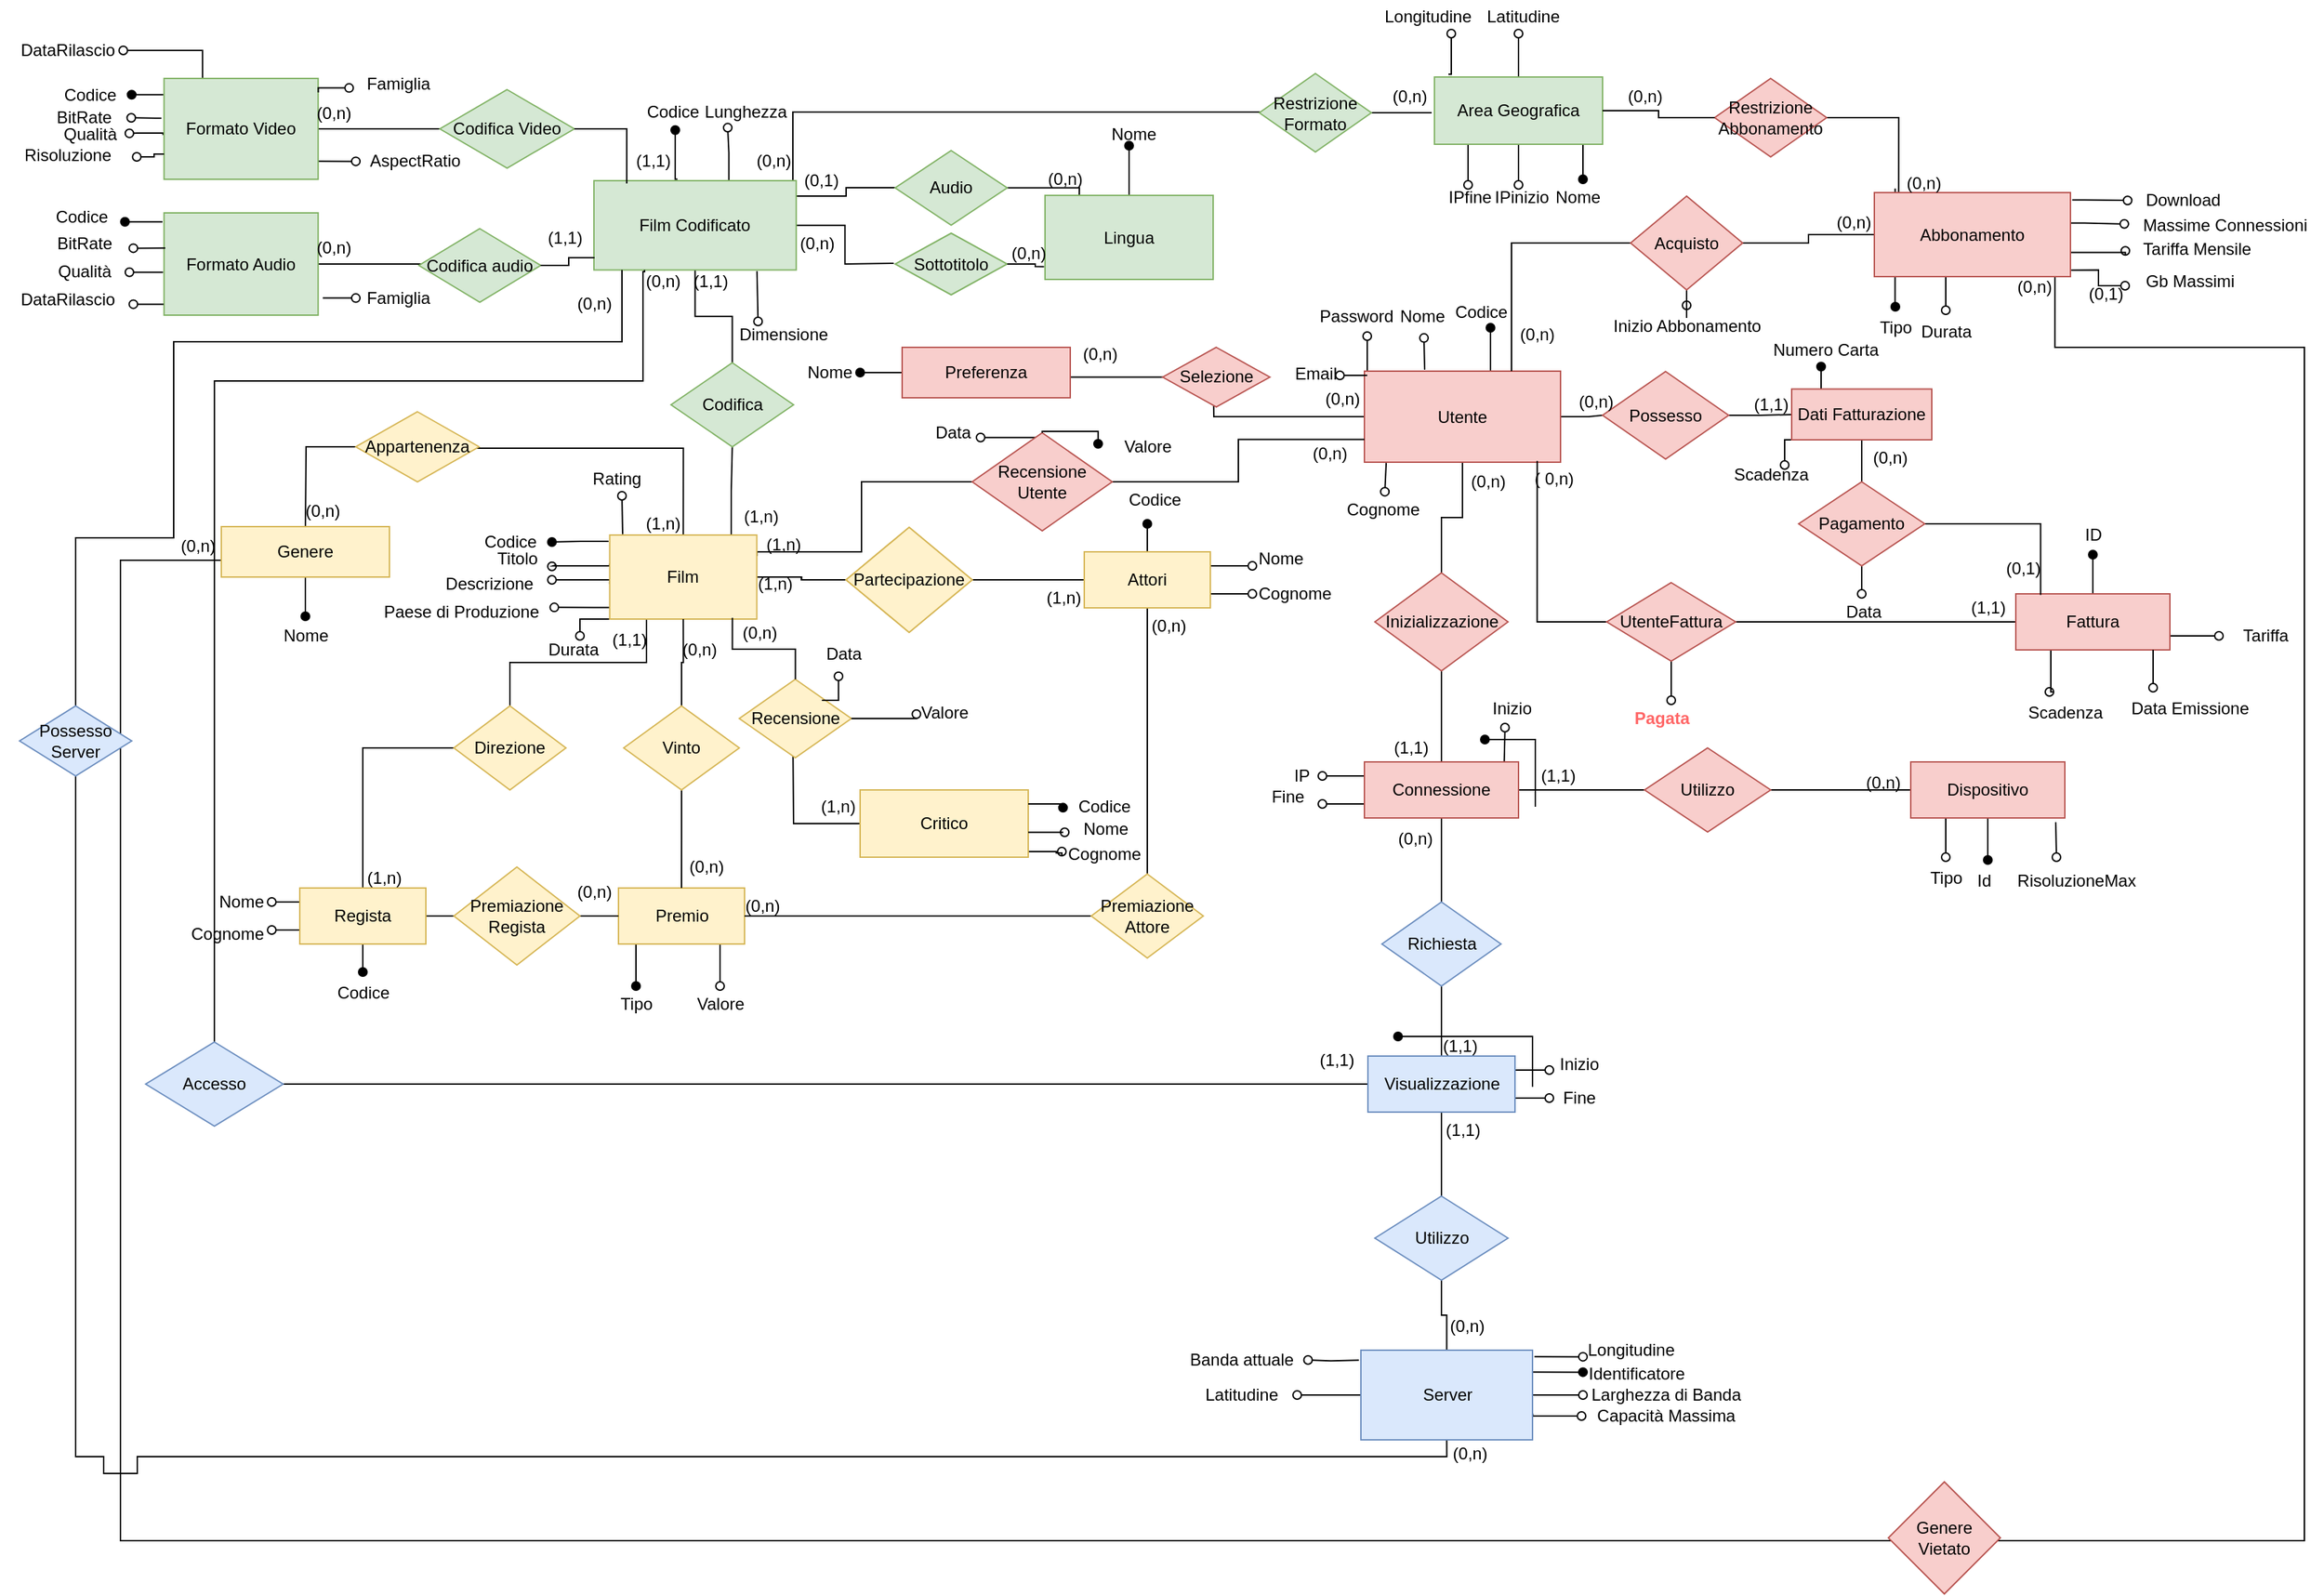 <mxfile version="21.6.8" type="device">
  <diagram name="Pagina-1" id="ruED8KApXvsvsav0EOmQ">
    <mxGraphModel dx="2849" dy="703" grid="1" gridSize="12" guides="1" tooltips="1" connect="1" arrows="1" fold="1" page="1" pageScale="1" pageWidth="1654" pageHeight="1169" math="0" shadow="0">
      <root>
        <mxCell id="0" />
        <mxCell id="1" parent="0" />
        <mxCell id="Hz8rqVoHaeQYQRgCHm7I-2" style="edgeStyle=orthogonalEdgeStyle;rounded=0;orthogonalLoop=1;jettySize=auto;html=1;endArrow=none;endFill=0;" parent="1" source="Hz8rqVoHaeQYQRgCHm7I-1" target="Hz8rqVoHaeQYQRgCHm7I-3" edge="1">
          <mxGeometry relative="1" as="geometry">
            <mxPoint x="630" y="414" as="targetPoint" />
          </mxGeometry>
        </mxCell>
        <mxCell id="CA8DIJyEQ-BG8HpjzGWb-2" style="edgeStyle=orthogonalEdgeStyle;rounded=0;orthogonalLoop=1;jettySize=auto;html=1;exitX=0.25;exitY=1;exitDx=0;exitDy=0;endArrow=none;endFill=0;" parent="1" source="Hz8rqVoHaeQYQRgCHm7I-1" target="CA8DIJyEQ-BG8HpjzGWb-3" edge="1">
          <mxGeometry relative="1" as="geometry">
            <mxPoint x="360" y="514" as="targetPoint" />
          </mxGeometry>
        </mxCell>
        <mxCell id="CA8DIJyEQ-BG8HpjzGWb-11" style="edgeStyle=orthogonalEdgeStyle;rounded=0;orthogonalLoop=1;jettySize=auto;html=1;endArrow=none;endFill=0;exitX=0.826;exitY=0.017;exitDx=0;exitDy=0;exitPerimeter=0;" parent="1" source="Hz8rqVoHaeQYQRgCHm7I-1" target="CA8DIJyEQ-BG8HpjzGWb-12" edge="1">
          <mxGeometry relative="1" as="geometry">
            <mxPoint x="482.5" y="324" as="targetPoint" />
          </mxGeometry>
        </mxCell>
        <mxCell id="CA8DIJyEQ-BG8HpjzGWb-32" value="" style="edgeStyle=orthogonalEdgeStyle;rounded=0;orthogonalLoop=1;jettySize=auto;html=1;endArrow=none;endFill=0;" parent="1" source="Hz8rqVoHaeQYQRgCHm7I-1" target="Hz8rqVoHaeQYQRgCHm7I-3" edge="1">
          <mxGeometry relative="1" as="geometry" />
        </mxCell>
        <mxCell id="CA8DIJyEQ-BG8HpjzGWb-40" style="edgeStyle=orthogonalEdgeStyle;rounded=0;orthogonalLoop=1;jettySize=auto;html=1;exitX=1;exitY=0.25;exitDx=0;exitDy=0;entryX=0;entryY=0.5;entryDx=0;entryDy=0;endArrow=none;endFill=0;" parent="1" source="Hz8rqVoHaeQYQRgCHm7I-1" target="CA8DIJyEQ-BG8HpjzGWb-42" edge="1">
          <mxGeometry relative="1" as="geometry">
            <mxPoint x="670" y="294" as="targetPoint" />
            <Array as="points">
              <mxPoint x="536" y="394" />
              <mxPoint x="611" y="394" />
              <mxPoint x="611" y="344" />
              <mxPoint x="690" y="344" />
            </Array>
          </mxGeometry>
        </mxCell>
        <mxCell id="X5VYXHr65bgpFRcitx1M-48" style="edgeStyle=orthogonalEdgeStyle;rounded=0;orthogonalLoop=1;jettySize=auto;html=1;endArrow=oval;endFill=0;entryX=1;entryY=0.078;entryDx=0;entryDy=0;entryPerimeter=0;" parent="1" target="X5VYXHr65bgpFRcitx1M-51" edge="1">
          <mxGeometry relative="1" as="geometry">
            <mxPoint x="391.25" y="402" as="targetPoint" />
            <mxPoint x="431.25" y="402.5" as="sourcePoint" />
            <Array as="points">
              <mxPoint x="431" y="404" />
              <mxPoint x="391" y="404" />
            </Array>
          </mxGeometry>
        </mxCell>
        <mxCell id="X5VYXHr65bgpFRcitx1M-50" style="edgeStyle=orthogonalEdgeStyle;rounded=0;orthogonalLoop=1;jettySize=auto;html=1;endArrow=oval;endFill=0;exitX=0.001;exitY=0.583;exitDx=0;exitDy=0;exitPerimeter=0;" parent="1" source="Hz8rqVoHaeQYQRgCHm7I-1" target="X5VYXHr65bgpFRcitx1M-51" edge="1">
          <mxGeometry relative="1" as="geometry">
            <mxPoint x="400" y="424" as="targetPoint" />
            <Array as="points">
              <mxPoint x="431" y="414" />
            </Array>
          </mxGeometry>
        </mxCell>
        <mxCell id="X5VYXHr65bgpFRcitx1M-60" style="edgeStyle=orthogonalEdgeStyle;rounded=0;orthogonalLoop=1;jettySize=auto;html=1;exitX=-0.008;exitY=0.075;exitDx=0;exitDy=0;exitPerimeter=0;endArrow=oval;endFill=1;" parent="1" source="Hz8rqVoHaeQYQRgCHm7I-1" target="X5VYXHr65bgpFRcitx1M-58" edge="1">
          <mxGeometry relative="1" as="geometry" />
        </mxCell>
        <mxCell id="X5VYXHr65bgpFRcitx1M-61" style="edgeStyle=orthogonalEdgeStyle;rounded=0;orthogonalLoop=1;jettySize=auto;html=1;endArrow=oval;endFill=0;entryX=1.013;entryY=0.406;entryDx=0;entryDy=0;entryPerimeter=0;" parent="1" source="Hz8rqVoHaeQYQRgCHm7I-1" target="X5VYXHr65bgpFRcitx1M-62" edge="1">
          <mxGeometry relative="1" as="geometry">
            <mxPoint x="410" y="434" as="targetPoint" />
            <Array as="points">
              <mxPoint x="420" y="434" />
            </Array>
          </mxGeometry>
        </mxCell>
        <mxCell id="X5VYXHr65bgpFRcitx1M-63" style="edgeStyle=orthogonalEdgeStyle;rounded=0;orthogonalLoop=1;jettySize=auto;html=1;exitX=0.088;exitY=-0.011;exitDx=0;exitDy=0;exitPerimeter=0;endArrow=oval;endFill=0;" parent="1" source="Hz8rqVoHaeQYQRgCHm7I-1" edge="1">
          <mxGeometry relative="1" as="geometry">
            <mxPoint x="440" y="354" as="targetPoint" />
          </mxGeometry>
        </mxCell>
        <mxCell id="X5VYXHr65bgpFRcitx1M-69" style="edgeStyle=orthogonalEdgeStyle;rounded=0;orthogonalLoop=1;jettySize=auto;html=1;exitX=0;exitY=1;exitDx=0;exitDy=0;endArrow=oval;endFill=0;" parent="1" source="Hz8rqVoHaeQYQRgCHm7I-1" edge="1">
          <mxGeometry relative="1" as="geometry">
            <mxPoint x="410" y="454" as="targetPoint" />
          </mxGeometry>
        </mxCell>
        <mxCell id="nLwUZ7-GpoZsQczw0JLD-102" style="edgeStyle=orthogonalEdgeStyle;rounded=0;orthogonalLoop=1;jettySize=auto;html=1;exitX=0.5;exitY=0;exitDx=0;exitDy=0;endArrow=none;endFill=0;" parent="1" source="Hz8rqVoHaeQYQRgCHm7I-1" edge="1">
          <mxGeometry relative="1" as="geometry">
            <mxPoint x="334" y="320" as="targetPoint" />
            <Array as="points">
              <mxPoint x="484" y="320" />
            </Array>
          </mxGeometry>
        </mxCell>
        <mxCell id="Hz8rqVoHaeQYQRgCHm7I-1" value="&lt;font style=&quot;font-size: 12px;&quot;&gt;Film&lt;/font&gt;" style="rounded=0;whiteSpace=wrap;html=1;fillColor=#fff2cc;strokeColor=#d6b656;" parent="1" vertex="1">
          <mxGeometry x="431.25" y="382" width="105" height="60" as="geometry" />
        </mxCell>
        <mxCell id="Hz8rqVoHaeQYQRgCHm7I-4" style="edgeStyle=orthogonalEdgeStyle;rounded=0;orthogonalLoop=1;jettySize=auto;html=1;endArrow=none;endFill=0;" parent="1" source="Hz8rqVoHaeQYQRgCHm7I-3" target="Hz8rqVoHaeQYQRgCHm7I-5" edge="1">
          <mxGeometry relative="1" as="geometry">
            <mxPoint x="830" y="414" as="targetPoint" />
          </mxGeometry>
        </mxCell>
        <mxCell id="Hz8rqVoHaeQYQRgCHm7I-3" value="Partecipazione" style="rhombus;whiteSpace=wrap;html=1;fillColor=#fff2cc;strokeColor=#d6b656;" parent="1" vertex="1">
          <mxGeometry x="600" y="376.5" width="90" height="75" as="geometry" />
        </mxCell>
        <mxCell id="Hz8rqVoHaeQYQRgCHm7I-69" style="edgeStyle=orthogonalEdgeStyle;rounded=0;orthogonalLoop=1;jettySize=auto;html=1;endArrow=none;endFill=0;" parent="1" source="Hz8rqVoHaeQYQRgCHm7I-5" target="Hz8rqVoHaeQYQRgCHm7I-70" edge="1">
          <mxGeometry relative="1" as="geometry">
            <mxPoint x="960" y="604" as="targetPoint" />
          </mxGeometry>
        </mxCell>
        <mxCell id="X5VYXHr65bgpFRcitx1M-84" style="edgeStyle=orthogonalEdgeStyle;rounded=0;orthogonalLoop=1;jettySize=auto;html=1;endArrow=oval;endFill=1;" parent="1" source="Hz8rqVoHaeQYQRgCHm7I-5" edge="1">
          <mxGeometry relative="1" as="geometry">
            <mxPoint x="815" y="374" as="targetPoint" />
          </mxGeometry>
        </mxCell>
        <mxCell id="X5VYXHr65bgpFRcitx1M-86" style="edgeStyle=orthogonalEdgeStyle;rounded=0;orthogonalLoop=1;jettySize=auto;html=1;endArrow=oval;endFill=0;exitX=1;exitY=0.25;exitDx=0;exitDy=0;" parent="1" source="Hz8rqVoHaeQYQRgCHm7I-5" edge="1">
          <mxGeometry relative="1" as="geometry">
            <mxPoint x="890" y="404" as="targetPoint" />
          </mxGeometry>
        </mxCell>
        <mxCell id="X5VYXHr65bgpFRcitx1M-88" style="edgeStyle=orthogonalEdgeStyle;rounded=0;orthogonalLoop=1;jettySize=auto;html=1;endArrow=oval;endFill=0;" parent="1" source="Hz8rqVoHaeQYQRgCHm7I-5" edge="1">
          <mxGeometry relative="1" as="geometry">
            <mxPoint x="890" y="424" as="targetPoint" />
            <Array as="points">
              <mxPoint x="890" y="424" />
              <mxPoint x="890" y="424" />
            </Array>
          </mxGeometry>
        </mxCell>
        <mxCell id="Hz8rqVoHaeQYQRgCHm7I-5" value="Attori" style="rounded=0;whiteSpace=wrap;html=1;fillColor=#fff2cc;strokeColor=#d6b656;" parent="1" vertex="1">
          <mxGeometry x="770" y="394" width="90" height="40" as="geometry" />
        </mxCell>
        <mxCell id="X5VYXHr65bgpFRcitx1M-78" style="edgeStyle=orthogonalEdgeStyle;rounded=0;orthogonalLoop=1;jettySize=auto;html=1;endArrow=oval;endFill=1;" parent="1" source="Hz8rqVoHaeQYQRgCHm7I-8" edge="1">
          <mxGeometry relative="1" as="geometry">
            <mxPoint x="450" y="704" as="targetPoint" />
            <Array as="points">
              <mxPoint x="450" y="694" />
              <mxPoint x="450" y="694" />
            </Array>
          </mxGeometry>
        </mxCell>
        <mxCell id="X5VYXHr65bgpFRcitx1M-80" style="edgeStyle=orthogonalEdgeStyle;rounded=0;orthogonalLoop=1;jettySize=auto;html=1;endArrow=oval;endFill=0;" parent="1" source="Hz8rqVoHaeQYQRgCHm7I-8" edge="1">
          <mxGeometry relative="1" as="geometry">
            <mxPoint x="510" y="704" as="targetPoint" />
            <Array as="points">
              <mxPoint x="510" y="704" />
              <mxPoint x="510" y="704" />
            </Array>
          </mxGeometry>
        </mxCell>
        <mxCell id="Hz8rqVoHaeQYQRgCHm7I-8" value="Premio" style="rounded=0;whiteSpace=wrap;html=1;fillColor=#fff2cc;strokeColor=#d6b656;" parent="1" vertex="1">
          <mxGeometry x="437.5" y="634" width="90" height="40" as="geometry" />
        </mxCell>
        <mxCell id="Hz8rqVoHaeQYQRgCHm7I-38" style="edgeStyle=orthogonalEdgeStyle;rounded=0;orthogonalLoop=1;jettySize=auto;html=1;strokeColor=none;" parent="1" edge="1">
          <mxGeometry relative="1" as="geometry">
            <mxPoint x="470" y="984" as="targetPoint" />
            <mxPoint x="630" y="864" as="sourcePoint" />
          </mxGeometry>
        </mxCell>
        <mxCell id="Hz8rqVoHaeQYQRgCHm7I-56" style="edgeStyle=orthogonalEdgeStyle;rounded=0;orthogonalLoop=1;jettySize=auto;html=1;endArrow=none;endFill=0;" parent="1" source="Hz8rqVoHaeQYQRgCHm7I-55" target="Hz8rqVoHaeQYQRgCHm7I-8" edge="1">
          <mxGeometry relative="1" as="geometry" />
        </mxCell>
        <mxCell id="CA8DIJyEQ-BG8HpjzGWb-9" style="edgeStyle=orthogonalEdgeStyle;rounded=0;orthogonalLoop=1;jettySize=auto;html=1;entryX=0.5;entryY=1;entryDx=0;entryDy=0;endArrow=none;endFill=0;" parent="1" source="Hz8rqVoHaeQYQRgCHm7I-55" target="Hz8rqVoHaeQYQRgCHm7I-1" edge="1">
          <mxGeometry relative="1" as="geometry">
            <mxPoint x="480" y="424" as="targetPoint" />
          </mxGeometry>
        </mxCell>
        <mxCell id="Hz8rqVoHaeQYQRgCHm7I-55" value="Vinto" style="rhombus;whiteSpace=wrap;html=1;fillColor=#fff2cc;strokeColor=#d6b656;" parent="1" vertex="1">
          <mxGeometry x="441.25" y="504" width="82.5" height="60" as="geometry" />
        </mxCell>
        <mxCell id="Hz8rqVoHaeQYQRgCHm7I-73" style="edgeStyle=orthogonalEdgeStyle;rounded=0;orthogonalLoop=1;jettySize=auto;html=1;endArrow=none;endFill=0;" parent="1" source="Hz8rqVoHaeQYQRgCHm7I-70" target="Hz8rqVoHaeQYQRgCHm7I-8" edge="1">
          <mxGeometry relative="1" as="geometry" />
        </mxCell>
        <mxCell id="Hz8rqVoHaeQYQRgCHm7I-70" value="Premiazione Attore" style="rhombus;whiteSpace=wrap;html=1;fillColor=#fff2cc;strokeColor=#d6b656;" parent="1" vertex="1">
          <mxGeometry x="775" y="624" width="80" height="60" as="geometry" />
        </mxCell>
        <mxCell id="CA8DIJyEQ-BG8HpjzGWb-4" style="edgeStyle=orthogonalEdgeStyle;rounded=0;orthogonalLoop=1;jettySize=auto;html=1;endArrow=none;endFill=0;" parent="1" source="CA8DIJyEQ-BG8HpjzGWb-3" target="CA8DIJyEQ-BG8HpjzGWb-5" edge="1">
          <mxGeometry relative="1" as="geometry">
            <mxPoint x="360" y="614" as="targetPoint" />
          </mxGeometry>
        </mxCell>
        <mxCell id="CA8DIJyEQ-BG8HpjzGWb-3" value="Direzione" style="rhombus;whiteSpace=wrap;html=1;fillColor=#fff2cc;strokeColor=#d6b656;" parent="1" vertex="1">
          <mxGeometry x="320" y="504" width="80" height="60" as="geometry" />
        </mxCell>
        <mxCell id="CA8DIJyEQ-BG8HpjzGWb-6" style="edgeStyle=orthogonalEdgeStyle;rounded=0;orthogonalLoop=1;jettySize=auto;html=1;endArrow=none;endFill=0;" parent="1" source="CA8DIJyEQ-BG8HpjzGWb-5" target="CA8DIJyEQ-BG8HpjzGWb-7" edge="1">
          <mxGeometry relative="1" as="geometry">
            <mxPoint x="360" y="654" as="targetPoint" />
          </mxGeometry>
        </mxCell>
        <mxCell id="X5VYXHr65bgpFRcitx1M-82" style="edgeStyle=orthogonalEdgeStyle;rounded=0;orthogonalLoop=1;jettySize=auto;html=1;endArrow=oval;endFill=1;" parent="1" source="CA8DIJyEQ-BG8HpjzGWb-5" edge="1">
          <mxGeometry relative="1" as="geometry">
            <mxPoint x="255" y="694" as="targetPoint" />
          </mxGeometry>
        </mxCell>
        <mxCell id="X5VYXHr65bgpFRcitx1M-91" style="edgeStyle=orthogonalEdgeStyle;rounded=0;orthogonalLoop=1;jettySize=auto;html=1;endArrow=oval;endFill=0;exitX=0;exitY=0.75;exitDx=0;exitDy=0;" parent="1" source="CA8DIJyEQ-BG8HpjzGWb-5" edge="1">
          <mxGeometry relative="1" as="geometry">
            <mxPoint x="190" y="664" as="targetPoint" />
            <Array as="points" />
          </mxGeometry>
        </mxCell>
        <mxCell id="X5VYXHr65bgpFRcitx1M-92" style="edgeStyle=orthogonalEdgeStyle;rounded=0;orthogonalLoop=1;jettySize=auto;html=1;exitX=0;exitY=0.25;exitDx=0;exitDy=0;endArrow=oval;endFill=0;" parent="1" source="CA8DIJyEQ-BG8HpjzGWb-5" edge="1">
          <mxGeometry relative="1" as="geometry">
            <mxPoint x="190" y="644" as="targetPoint" />
            <Array as="points">
              <mxPoint x="190" y="644" />
              <mxPoint x="190" y="644" />
            </Array>
          </mxGeometry>
        </mxCell>
        <mxCell id="CA8DIJyEQ-BG8HpjzGWb-5" value="Regista" style="rounded=0;whiteSpace=wrap;html=1;fillColor=#fff2cc;strokeColor=#d6b656;" parent="1" vertex="1">
          <mxGeometry x="210" y="634" width="90" height="40" as="geometry" />
        </mxCell>
        <mxCell id="CA8DIJyEQ-BG8HpjzGWb-8" style="edgeStyle=orthogonalEdgeStyle;rounded=0;orthogonalLoop=1;jettySize=auto;html=1;endArrow=none;endFill=0;" parent="1" source="CA8DIJyEQ-BG8HpjzGWb-7" target="Hz8rqVoHaeQYQRgCHm7I-8" edge="1">
          <mxGeometry relative="1" as="geometry" />
        </mxCell>
        <mxCell id="CA8DIJyEQ-BG8HpjzGWb-7" value="Premiazione Regista" style="rhombus;whiteSpace=wrap;html=1;fillColor=#fff2cc;strokeColor=#d6b656;" parent="1" vertex="1">
          <mxGeometry x="320" y="619" width="90" height="70" as="geometry" />
        </mxCell>
        <mxCell id="CA8DIJyEQ-BG8HpjzGWb-13" style="edgeStyle=orthogonalEdgeStyle;rounded=0;orthogonalLoop=1;jettySize=auto;html=1;endArrow=none;endFill=0;" parent="1" source="CA8DIJyEQ-BG8HpjzGWb-12" target="CA8DIJyEQ-BG8HpjzGWb-14" edge="1">
          <mxGeometry relative="1" as="geometry">
            <mxPoint x="483.75" y="214" as="targetPoint" />
          </mxGeometry>
        </mxCell>
        <mxCell id="CA8DIJyEQ-BG8HpjzGWb-12" value="Codifica" style="rhombus;whiteSpace=wrap;html=1;fillColor=#d5e8d4;strokeColor=#82b366;" parent="1" vertex="1">
          <mxGeometry x="475" y="259" width="87.5" height="60" as="geometry" />
        </mxCell>
        <mxCell id="nLwUZ7-GpoZsQczw0JLD-43" style="edgeStyle=orthogonalEdgeStyle;rounded=0;orthogonalLoop=1;jettySize=auto;html=1;endArrow=oval;endFill=1;exitX=0.413;exitY=-0.018;exitDx=0;exitDy=0;exitPerimeter=0;entryX=0.538;entryY=1.056;entryDx=0;entryDy=0;entryPerimeter=0;" parent="1" source="CA8DIJyEQ-BG8HpjzGWb-14" target="nLwUZ7-GpoZsQczw0JLD-44" edge="1">
          <mxGeometry relative="1" as="geometry">
            <mxPoint x="492.19" y="92" as="targetPoint" />
          </mxGeometry>
        </mxCell>
        <mxCell id="nLwUZ7-GpoZsQczw0JLD-45" style="edgeStyle=orthogonalEdgeStyle;rounded=0;orthogonalLoop=1;jettySize=auto;html=1;exitX=0.667;exitY=0.034;exitDx=0;exitDy=0;exitPerimeter=0;endArrow=oval;endFill=0;entryX=0.357;entryY=0.986;entryDx=0;entryDy=0;entryPerimeter=0;" parent="1" source="CA8DIJyEQ-BG8HpjzGWb-14" target="nLwUZ7-GpoZsQczw0JLD-46" edge="1">
          <mxGeometry relative="1" as="geometry">
            <mxPoint x="538" y="92" as="targetPoint" />
          </mxGeometry>
        </mxCell>
        <mxCell id="nLwUZ7-GpoZsQczw0JLD-47" style="edgeStyle=orthogonalEdgeStyle;rounded=0;orthogonalLoop=1;jettySize=auto;html=1;exitX=0.806;exitY=1.014;exitDx=0;exitDy=0;exitPerimeter=0;endArrow=oval;endFill=0;entryX=0.314;entryY=0.104;entryDx=0;entryDy=0;entryPerimeter=0;" parent="1" source="CA8DIJyEQ-BG8HpjzGWb-14" target="nLwUZ7-GpoZsQczw0JLD-48" edge="1">
          <mxGeometry relative="1" as="geometry">
            <mxPoint x="610" y="140.0" as="targetPoint" />
          </mxGeometry>
        </mxCell>
        <mxCell id="nLwUZ7-GpoZsQczw0JLD-50" style="edgeStyle=orthogonalEdgeStyle;rounded=0;orthogonalLoop=1;jettySize=auto;html=1;endArrow=none;endFill=0;" parent="1" source="CA8DIJyEQ-BG8HpjzGWb-14" target="nLwUZ7-GpoZsQczw0JLD-51" edge="1">
          <mxGeometry relative="1" as="geometry">
            <mxPoint x="622" y="140.0" as="targetPoint" />
            <Array as="points">
              <mxPoint x="600" y="140" />
              <mxPoint x="600" y="134" />
            </Array>
          </mxGeometry>
        </mxCell>
        <mxCell id="nLwUZ7-GpoZsQczw0JLD-52" style="edgeStyle=orthogonalEdgeStyle;rounded=0;orthogonalLoop=1;jettySize=auto;html=1;endArrow=none;endFill=0;" parent="1" source="CA8DIJyEQ-BG8HpjzGWb-14" edge="1">
          <mxGeometry relative="1" as="geometry">
            <mxPoint x="634" y="188" as="targetPoint" />
          </mxGeometry>
        </mxCell>
        <mxCell id="nLwUZ7-GpoZsQczw0JLD-135" style="edgeStyle=orthogonalEdgeStyle;rounded=0;orthogonalLoop=1;jettySize=auto;html=1;exitX=0.893;exitY=0;exitDx=0;exitDy=0;exitPerimeter=0;endArrow=none;endFill=0;" parent="1" source="CA8DIJyEQ-BG8HpjzGWb-14" edge="1">
          <mxGeometry relative="1" as="geometry">
            <mxPoint x="898" y="80" as="targetPoint" />
            <Array as="points">
              <mxPoint x="562" y="129" />
              <mxPoint x="562" y="80" />
            </Array>
          </mxGeometry>
        </mxCell>
        <mxCell id="CA8DIJyEQ-BG8HpjzGWb-14" value="Film Codificato" style="rounded=0;whiteSpace=wrap;html=1;fillColor=#d5e8d4;strokeColor=#82b366;" parent="1" vertex="1">
          <mxGeometry x="420" y="129" width="144.38" height="63.75" as="geometry" />
        </mxCell>
        <mxCell id="nLwUZ7-GpoZsQczw0JLD-4" style="edgeStyle=orthogonalEdgeStyle;rounded=0;orthogonalLoop=1;jettySize=auto;html=1;endArrow=none;endFill=0;" parent="1" source="CA8DIJyEQ-BG8HpjzGWb-15" edge="1">
          <mxGeometry relative="1" as="geometry">
            <mxPoint x="298" y="188.5" as="targetPoint" />
          </mxGeometry>
        </mxCell>
        <mxCell id="nLwUZ7-GpoZsQczw0JLD-26" style="edgeStyle=orthogonalEdgeStyle;rounded=0;orthogonalLoop=1;jettySize=auto;html=1;exitX=-0.01;exitY=0.088;exitDx=0;exitDy=0;exitPerimeter=0;entryX=1.02;entryY=0.598;entryDx=0;entryDy=0;entryPerimeter=0;endArrow=oval;endFill=1;" parent="1" source="CA8DIJyEQ-BG8HpjzGWb-15" target="nLwUZ7-GpoZsQczw0JLD-27" edge="1">
          <mxGeometry relative="1" as="geometry">
            <mxPoint x="94" y="158" as="targetPoint" />
          </mxGeometry>
        </mxCell>
        <mxCell id="nLwUZ7-GpoZsQczw0JLD-40" style="edgeStyle=orthogonalEdgeStyle;rounded=0;orthogonalLoop=1;jettySize=auto;html=1;exitX=1.03;exitY=0.833;exitDx=0;exitDy=0;exitPerimeter=0;endArrow=oval;endFill=0;" parent="1" source="CA8DIJyEQ-BG8HpjzGWb-15" edge="1">
          <mxGeometry relative="1" as="geometry">
            <mxPoint x="250" y="212" as="targetPoint" />
          </mxGeometry>
        </mxCell>
        <mxCell id="CA8DIJyEQ-BG8HpjzGWb-15" value="Formato Audio" style="rounded=0;whiteSpace=wrap;html=1;fillColor=#d5e8d4;strokeColor=#82b366;" parent="1" vertex="1">
          <mxGeometry x="113.12" y="152" width="110" height="73" as="geometry" />
        </mxCell>
        <mxCell id="nLwUZ7-GpoZsQczw0JLD-1" style="edgeStyle=orthogonalEdgeStyle;rounded=0;orthogonalLoop=1;jettySize=auto;html=1;endArrow=none;endFill=0;" parent="1" source="CA8DIJyEQ-BG8HpjzGWb-22" edge="1">
          <mxGeometry relative="1" as="geometry">
            <mxPoint x="310" y="92" as="targetPoint" />
          </mxGeometry>
        </mxCell>
        <mxCell id="nLwUZ7-GpoZsQczw0JLD-13" value="" style="edgeStyle=orthogonalEdgeStyle;rounded=0;orthogonalLoop=1;jettySize=auto;html=1;exitX=-0.004;exitY=0.161;exitDx=0;exitDy=0;exitPerimeter=0;endArrow=oval;endFill=1;" parent="1" source="CA8DIJyEQ-BG8HpjzGWb-22" target="nLwUZ7-GpoZsQczw0JLD-12" edge="1">
          <mxGeometry relative="1" as="geometry">
            <mxPoint x="106" y="68" as="sourcePoint" />
            <Array as="points">
              <mxPoint x="106" y="68" />
              <mxPoint x="106" y="68" />
            </Array>
          </mxGeometry>
        </mxCell>
        <mxCell id="nLwUZ7-GpoZsQczw0JLD-14" style="edgeStyle=orthogonalEdgeStyle;rounded=0;orthogonalLoop=1;jettySize=auto;html=1;entryX=0.973;entryY=0.488;entryDx=0;entryDy=0;entryPerimeter=0;exitX=-0.007;exitY=0.561;exitDx=0;exitDy=0;exitPerimeter=0;endArrow=oval;endFill=0;" parent="1" source="CA8DIJyEQ-BG8HpjzGWb-22" target="nLwUZ7-GpoZsQczw0JLD-16" edge="1">
          <mxGeometry relative="1" as="geometry">
            <mxPoint x="94" y="92" as="targetPoint" />
            <Array as="points">
              <mxPoint x="112" y="95" />
              <mxPoint x="94" y="95" />
            </Array>
          </mxGeometry>
        </mxCell>
        <mxCell id="nLwUZ7-GpoZsQczw0JLD-17" style="edgeStyle=orthogonalEdgeStyle;rounded=0;orthogonalLoop=1;jettySize=auto;html=1;entryX=1.044;entryY=0.504;entryDx=0;entryDy=0;entryPerimeter=0;exitX=-0.017;exitY=0.394;exitDx=0;exitDy=0;exitPerimeter=0;endArrow=oval;endFill=0;" parent="1" source="CA8DIJyEQ-BG8HpjzGWb-22" target="nLwUZ7-GpoZsQczw0JLD-15" edge="1">
          <mxGeometry relative="1" as="geometry">
            <mxPoint x="82" y="116" as="targetPoint" />
            <Array as="points">
              <mxPoint x="107" y="84" />
            </Array>
          </mxGeometry>
        </mxCell>
        <mxCell id="nLwUZ7-GpoZsQczw0JLD-21" style="edgeStyle=orthogonalEdgeStyle;rounded=0;orthogonalLoop=1;jettySize=auto;html=1;exitX=0.997;exitY=0.822;exitDx=0;exitDy=0;exitPerimeter=0;endArrow=oval;endFill=0;" parent="1" source="CA8DIJyEQ-BG8HpjzGWb-22" edge="1">
          <mxGeometry relative="1" as="geometry">
            <mxPoint x="250" y="116" as="targetPoint" />
          </mxGeometry>
        </mxCell>
        <mxCell id="Thu5VVuTW2hiQ9AMxA9K-10" style="edgeStyle=orthogonalEdgeStyle;rounded=0;orthogonalLoop=1;jettySize=auto;html=1;exitX=0.25;exitY=0;exitDx=0;exitDy=0;endArrow=oval;endFill=0;" edge="1" parent="1" source="CA8DIJyEQ-BG8HpjzGWb-22">
          <mxGeometry relative="1" as="geometry">
            <mxPoint x="84" y="36" as="targetPoint" />
            <Array as="points">
              <mxPoint x="141" y="36" />
            </Array>
          </mxGeometry>
        </mxCell>
        <mxCell id="CA8DIJyEQ-BG8HpjzGWb-22" value="Formato Video" style="rounded=0;whiteSpace=wrap;html=1;fillColor=#d5e8d4;strokeColor=#82b366;" parent="1" vertex="1">
          <mxGeometry x="113.12" y="56" width="110" height="72" as="geometry" />
        </mxCell>
        <mxCell id="CA8DIJyEQ-BG8HpjzGWb-33" value="Partecipazione" style="rhombus;whiteSpace=wrap;html=1;fillColor=#fff2cc;strokeColor=#d6b656;" parent="1" vertex="1">
          <mxGeometry x="600" y="376.5" width="90" height="75" as="geometry" />
        </mxCell>
        <mxCell id="CA8DIJyEQ-BG8HpjzGWb-48" style="edgeStyle=orthogonalEdgeStyle;rounded=0;orthogonalLoop=1;jettySize=auto;html=1;endArrow=none;endFill=0;" parent="1" source="CA8DIJyEQ-BG8HpjzGWb-37" target="CA8DIJyEQ-BG8HpjzGWb-49" edge="1">
          <mxGeometry relative="1" as="geometry">
            <mxPoint x="1160" y="309" as="targetPoint" />
          </mxGeometry>
        </mxCell>
        <mxCell id="CA8DIJyEQ-BG8HpjzGWb-60" value="" style="edgeStyle=orthogonalEdgeStyle;rounded=0;orthogonalLoop=1;jettySize=auto;html=1;endArrow=none;endFill=0;" parent="1" source="CA8DIJyEQ-BG8HpjzGWb-37" target="CA8DIJyEQ-BG8HpjzGWb-59" edge="1">
          <mxGeometry relative="1" as="geometry" />
        </mxCell>
        <mxCell id="X5VYXHr65bgpFRcitx1M-98" style="edgeStyle=orthogonalEdgeStyle;rounded=0;orthogonalLoop=1;jettySize=auto;html=1;exitX=0.658;exitY=0.013;exitDx=0;exitDy=0;exitPerimeter=0;endArrow=oval;endFill=1;" parent="1" source="CA8DIJyEQ-BG8HpjzGWb-37" edge="1">
          <mxGeometry relative="1" as="geometry">
            <mxPoint x="1060" y="234" as="targetPoint" />
            <Array as="points">
              <mxPoint x="1060" y="265" />
              <mxPoint x="1060" y="234" />
            </Array>
          </mxGeometry>
        </mxCell>
        <mxCell id="TzTqIZtNaXJvueZtooWY-65" style="edgeStyle=orthogonalEdgeStyle;rounded=0;orthogonalLoop=1;jettySize=auto;html=1;entryX=0.5;entryY=0;entryDx=0;entryDy=0;endArrow=none;endFill=0;" parent="1" source="CA8DIJyEQ-BG8HpjzGWb-51" target="CA8DIJyEQ-BG8HpjzGWb-57" edge="1">
          <mxGeometry relative="1" as="geometry">
            <mxPoint x="1280" y="444" as="targetPoint" />
          </mxGeometry>
        </mxCell>
        <mxCell id="nLwUZ7-GpoZsQczw0JLD-162" style="edgeStyle=orthogonalEdgeStyle;rounded=0;orthogonalLoop=1;jettySize=auto;html=1;" parent="1" source="CA8DIJyEQ-BG8HpjzGWb-37" edge="1">
          <mxGeometry relative="1" as="geometry">
            <mxPoint x="862" y="260" as="targetPoint" />
          </mxGeometry>
        </mxCell>
        <mxCell id="CHpEICkRL-nOFaAy0Jc8-3" style="edgeStyle=orthogonalEdgeStyle;rounded=0;orthogonalLoop=1;jettySize=auto;html=1;endArrow=oval;endFill=0;exitX=0;exitY=0;exitDx=0;exitDy=0;" parent="1" source="CA8DIJyEQ-BG8HpjzGWb-37" edge="1">
          <mxGeometry relative="1" as="geometry">
            <mxPoint x="984" y="264" as="sourcePoint" />
            <mxPoint x="972" y="240" as="targetPoint" />
          </mxGeometry>
        </mxCell>
        <mxCell id="CHpEICkRL-nOFaAy0Jc8-6" style="edgeStyle=orthogonalEdgeStyle;rounded=0;orthogonalLoop=1;jettySize=auto;html=1;entryX=0.526;entryY=0.069;entryDx=0;entryDy=0;entryPerimeter=0;exitX=0.111;exitY=1.009;exitDx=0;exitDy=0;exitPerimeter=0;endArrow=oval;endFill=0;" parent="1" source="CA8DIJyEQ-BG8HpjzGWb-37" target="X5VYXHr65bgpFRcitx1M-107" edge="1">
          <mxGeometry relative="1" as="geometry" />
        </mxCell>
        <mxCell id="CA8DIJyEQ-BG8HpjzGWb-37" value="Utente" style="rounded=0;whiteSpace=wrap;html=1;fillColor=#f8cecc;strokeColor=#b85450;" parent="1" vertex="1">
          <mxGeometry x="970" y="265" width="140" height="65" as="geometry" />
        </mxCell>
        <mxCell id="CA8DIJyEQ-BG8HpjzGWb-43" style="edgeStyle=orthogonalEdgeStyle;rounded=0;orthogonalLoop=1;jettySize=auto;html=1;endArrow=none;endFill=0;entryX=0;entryY=0.75;entryDx=0;entryDy=0;" parent="1" source="CA8DIJyEQ-BG8HpjzGWb-42" target="CA8DIJyEQ-BG8HpjzGWb-37" edge="1">
          <mxGeometry relative="1" as="geometry" />
        </mxCell>
        <mxCell id="Thu5VVuTW2hiQ9AMxA9K-6" style="edgeStyle=orthogonalEdgeStyle;rounded=0;orthogonalLoop=1;jettySize=auto;html=1;exitX=0.454;exitY=0.049;exitDx=0;exitDy=0;exitPerimeter=0;endArrow=oval;endFill=0;" edge="1" parent="1" source="CA8DIJyEQ-BG8HpjzGWb-42">
          <mxGeometry relative="1" as="geometry">
            <mxPoint x="696" y="312" as="targetPoint" />
          </mxGeometry>
        </mxCell>
        <mxCell id="CA8DIJyEQ-BG8HpjzGWb-42" value="Recensione Utente" style="rhombus;whiteSpace=wrap;html=1;fillColor=#f8cecc;strokeColor=#b85450;" parent="1" vertex="1">
          <mxGeometry x="690" y="309" width="100" height="70" as="geometry" />
        </mxCell>
        <mxCell id="CA8DIJyEQ-BG8HpjzGWb-45" style="edgeStyle=orthogonalEdgeStyle;rounded=0;orthogonalLoop=1;jettySize=auto;html=1;endArrow=none;endFill=0;" parent="1" source="CA8DIJyEQ-BG8HpjzGWb-44" target="CA8DIJyEQ-BG8HpjzGWb-46" edge="1">
          <mxGeometry relative="1" as="geometry">
            <mxPoint x="1280" y="224" as="targetPoint" />
          </mxGeometry>
        </mxCell>
        <mxCell id="TzTqIZtNaXJvueZtooWY-18" style="edgeStyle=orthogonalEdgeStyle;rounded=0;orthogonalLoop=1;jettySize=auto;html=1;endArrow=oval;endFill=0;exitX=1.009;exitY=0.087;exitDx=0;exitDy=0;exitPerimeter=0;entryX=0.01;entryY=0.52;entryDx=0;entryDy=0;entryPerimeter=0;" parent="1" source="CA8DIJyEQ-BG8HpjzGWb-44" target="TzTqIZtNaXJvueZtooWY-19" edge="1">
          <mxGeometry relative="1" as="geometry">
            <mxPoint x="1484" y="167.5" as="targetPoint" />
            <Array as="points">
              <mxPoint x="1484" y="142.5" />
              <mxPoint x="1515" y="143.5" />
            </Array>
          </mxGeometry>
        </mxCell>
        <mxCell id="TzTqIZtNaXJvueZtooWY-21" style="edgeStyle=orthogonalEdgeStyle;rounded=0;orthogonalLoop=1;jettySize=auto;html=1;endArrow=oval;endFill=0;entryX=-0.011;entryY=0.48;entryDx=0;entryDy=0;entryPerimeter=0;" parent="1" target="TzTqIZtNaXJvueZtooWY-22" edge="1">
          <mxGeometry relative="1" as="geometry">
            <mxPoint x="1564" y="157.25" as="targetPoint" />
            <mxPoint x="1474" y="159.25" as="sourcePoint" />
            <Array as="points">
              <mxPoint x="1484" y="159.5" />
            </Array>
          </mxGeometry>
        </mxCell>
        <mxCell id="TzTqIZtNaXJvueZtooWY-26" style="edgeStyle=orthogonalEdgeStyle;rounded=0;orthogonalLoop=1;jettySize=auto;html=1;exitX=1.004;exitY=0.922;exitDx=0;exitDy=0;exitPerimeter=0;endArrow=oval;endFill=0;entryX=-0.011;entryY=0.6;entryDx=0;entryDy=0;entryPerimeter=0;" parent="1" source="CA8DIJyEQ-BG8HpjzGWb-44" target="TzTqIZtNaXJvueZtooWY-27" edge="1">
          <mxGeometry relative="1" as="geometry">
            <mxPoint x="1444" y="127.5" as="targetPoint" />
          </mxGeometry>
        </mxCell>
        <mxCell id="TzTqIZtNaXJvueZtooWY-38" style="edgeStyle=orthogonalEdgeStyle;rounded=0;orthogonalLoop=1;jettySize=auto;html=1;exitX=0.106;exitY=-0.047;exitDx=0;exitDy=0;exitPerimeter=0;endArrow=oval;endFill=1;" parent="1" source="CA8DIJyEQ-BG8HpjzGWb-44" target="TzTqIZtNaXJvueZtooWY-14" edge="1">
          <mxGeometry relative="1" as="geometry" />
        </mxCell>
        <mxCell id="TzTqIZtNaXJvueZtooWY-40" style="edgeStyle=orthogonalEdgeStyle;rounded=0;orthogonalLoop=1;jettySize=auto;html=1;endArrow=oval;endFill=0;" parent="1" target="TzTqIZtNaXJvueZtooWY-41" edge="1">
          <mxGeometry relative="1" as="geometry">
            <mxPoint x="1433.75" y="117.5" as="targetPoint" />
            <mxPoint x="1433.75" y="137.5" as="sourcePoint" />
          </mxGeometry>
        </mxCell>
        <mxCell id="TzTqIZtNaXJvueZtooWY-45" style="edgeStyle=orthogonalEdgeStyle;rounded=0;orthogonalLoop=1;jettySize=auto;html=1;exitX=0.991;exitY=0.713;exitDx=0;exitDy=0;exitPerimeter=0;endArrow=oval;endFill=0;entryX=-0.008;entryY=0.553;entryDx=0;entryDy=0;entryPerimeter=0;" parent="1" source="CA8DIJyEQ-BG8HpjzGWb-44" target="TzTqIZtNaXJvueZtooWY-47" edge="1">
          <mxGeometry relative="1" as="geometry">
            <mxPoint x="1514" y="187.5" as="targetPoint" />
            <Array as="points">
              <mxPoint x="1513" y="180.5" />
            </Array>
          </mxGeometry>
        </mxCell>
        <mxCell id="nLwUZ7-GpoZsQczw0JLD-153" style="edgeStyle=orthogonalEdgeStyle;rounded=0;orthogonalLoop=1;jettySize=auto;html=1;entryX=0.25;entryY=1;entryDx=0;entryDy=0;exitX=0.928;exitY=1.009;exitDx=0;exitDy=0;exitPerimeter=0;" parent="1" edge="1">
          <mxGeometry relative="1" as="geometry">
            <mxPoint x="1462.92" y="198.04" as="sourcePoint" />
            <mxPoint x="183.0" y="400" as="targetPoint" />
            <Array as="points">
              <mxPoint x="1463" y="248" />
              <mxPoint x="1641" y="248" />
              <mxPoint x="1641" y="1100" />
              <mxPoint x="82" y="1100" />
              <mxPoint x="82" y="400" />
            </Array>
          </mxGeometry>
        </mxCell>
        <mxCell id="nLwUZ7-GpoZsQczw0JLD-174" style="edgeStyle=orthogonalEdgeStyle;rounded=0;orthogonalLoop=1;jettySize=auto;html=1;exitX=0.124;exitY=0.015;exitDx=0;exitDy=0;exitPerimeter=0;entryX=1;entryY=0.5;entryDx=0;entryDy=0;endArrow=none;endFill=0;" parent="1" source="CA8DIJyEQ-BG8HpjzGWb-44" target="nLwUZ7-GpoZsQczw0JLD-175" edge="1">
          <mxGeometry relative="1" as="geometry">
            <mxPoint x="1306" y="80" as="targetPoint" />
            <mxPoint x="1354" y="104" as="sourcePoint" />
          </mxGeometry>
        </mxCell>
        <mxCell id="CA8DIJyEQ-BG8HpjzGWb-44" value="Abbonamento" style="rounded=0;whiteSpace=wrap;html=1;fillColor=#f8cecc;strokeColor=#b85450;" parent="1" vertex="1">
          <mxGeometry x="1334" y="137.5" width="140" height="60" as="geometry" />
        </mxCell>
        <mxCell id="CA8DIJyEQ-BG8HpjzGWb-47" style="edgeStyle=orthogonalEdgeStyle;rounded=0;orthogonalLoop=1;jettySize=auto;html=1;entryX=0.75;entryY=0;entryDx=0;entryDy=0;endArrow=none;endFill=0;" parent="1" source="CA8DIJyEQ-BG8HpjzGWb-46" target="CA8DIJyEQ-BG8HpjzGWb-37" edge="1">
          <mxGeometry relative="1" as="geometry" />
        </mxCell>
        <mxCell id="TzTqIZtNaXJvueZtooWY-61" style="edgeStyle=orthogonalEdgeStyle;rounded=0;orthogonalLoop=1;jettySize=auto;html=1;endArrow=oval;endFill=0;" parent="1" source="CA8DIJyEQ-BG8HpjzGWb-46" target="TzTqIZtNaXJvueZtooWY-62" edge="1">
          <mxGeometry relative="1" as="geometry">
            <mxPoint x="1280" y="164" as="targetPoint" />
          </mxGeometry>
        </mxCell>
        <mxCell id="CA8DIJyEQ-BG8HpjzGWb-46" value="Acquisto" style="rhombus;whiteSpace=wrap;html=1;fillColor=#f8cecc;strokeColor=#b85450;" parent="1" vertex="1">
          <mxGeometry x="1160" y="140" width="80" height="67" as="geometry" />
        </mxCell>
        <mxCell id="CA8DIJyEQ-BG8HpjzGWb-50" style="edgeStyle=orthogonalEdgeStyle;rounded=0;orthogonalLoop=1;jettySize=auto;html=1;endArrow=none;endFill=0;" parent="1" source="CA8DIJyEQ-BG8HpjzGWb-49" target="CA8DIJyEQ-BG8HpjzGWb-51" edge="1">
          <mxGeometry relative="1" as="geometry">
            <mxPoint x="1280" y="309" as="targetPoint" />
          </mxGeometry>
        </mxCell>
        <mxCell id="CA8DIJyEQ-BG8HpjzGWb-49" value="Possesso" style="rhombus;whiteSpace=wrap;html=1;fillColor=#f8cecc;strokeColor=#b85450;" parent="1" vertex="1">
          <mxGeometry x="1140" y="265.25" width="90" height="62.5" as="geometry" />
        </mxCell>
        <mxCell id="twbjdaluW3R16mWwh6AZ-12" style="edgeStyle=orthogonalEdgeStyle;rounded=0;orthogonalLoop=1;jettySize=auto;html=1;exitX=0.195;exitY=0.172;exitDx=0;exitDy=0;exitPerimeter=0;endArrow=oval;endFill=1;" parent="1" source="CA8DIJyEQ-BG8HpjzGWb-51" target="twbjdaluW3R16mWwh6AZ-10" edge="1">
          <mxGeometry relative="1" as="geometry">
            <mxPoint x="1294" y="272" as="sourcePoint" />
            <Array as="points">
              <mxPoint x="1296" y="284" />
            </Array>
          </mxGeometry>
        </mxCell>
        <mxCell id="twbjdaluW3R16mWwh6AZ-13" style="edgeStyle=orthogonalEdgeStyle;rounded=0;orthogonalLoop=1;jettySize=auto;html=1;endArrow=oval;endFill=0;entryX=0.619;entryY=0.208;entryDx=0;entryDy=0;entryPerimeter=0;exitX=0;exitY=1;exitDx=0;exitDy=0;" parent="1" source="CA8DIJyEQ-BG8HpjzGWb-51" target="twbjdaluW3R16mWwh6AZ-14" edge="1">
          <mxGeometry relative="1" as="geometry">
            <mxPoint x="1411" y="281.67" as="targetPoint" />
            <mxPoint x="1375" y="281.67" as="sourcePoint" />
          </mxGeometry>
        </mxCell>
        <mxCell id="CA8DIJyEQ-BG8HpjzGWb-51" value="Dati Fatturazione" style="rounded=0;whiteSpace=wrap;html=1;fillColor=#f8cecc;strokeColor=#b85450;" parent="1" vertex="1">
          <mxGeometry x="1275" y="277.75" width="100" height="36.25" as="geometry" />
        </mxCell>
        <mxCell id="TzTqIZtNaXJvueZtooWY-55" style="edgeStyle=orthogonalEdgeStyle;rounded=0;orthogonalLoop=1;jettySize=auto;html=1;endArrow=oval;endFill=0;" parent="1" source="CA8DIJyEQ-BG8HpjzGWb-55" edge="1">
          <mxGeometry relative="1" as="geometry">
            <mxPoint x="1580" y="454" as="targetPoint" />
            <Array as="points">
              <mxPoint x="1570" y="454" />
              <mxPoint x="1570" y="454" />
            </Array>
          </mxGeometry>
        </mxCell>
        <mxCell id="TzTqIZtNaXJvueZtooWY-66" style="edgeStyle=orthogonalEdgeStyle;rounded=0;orthogonalLoop=1;jettySize=auto;html=1;endArrow=oval;endFill=0;entryX=0.363;entryY=0.033;entryDx=0;entryDy=0;entryPerimeter=0;" parent="1" source="CA8DIJyEQ-BG8HpjzGWb-55" target="TzTqIZtNaXJvueZtooWY-67" edge="1">
          <mxGeometry relative="1" as="geometry">
            <mxPoint x="1490" y="494" as="targetPoint" />
            <Array as="points">
              <mxPoint x="1460" y="494" />
              <mxPoint x="1459" y="494" />
            </Array>
          </mxGeometry>
        </mxCell>
        <mxCell id="twbjdaluW3R16mWwh6AZ-1" style="edgeStyle=orthogonalEdgeStyle;rounded=0;orthogonalLoop=1;jettySize=auto;html=1;endArrow=none;endFill=0;" parent="1" source="CA8DIJyEQ-BG8HpjzGWb-55" edge="1">
          <mxGeometry relative="1" as="geometry">
            <mxPoint x="1234" y="444" as="targetPoint" />
          </mxGeometry>
        </mxCell>
        <mxCell id="Thu5VVuTW2hiQ9AMxA9K-3" style="edgeStyle=orthogonalEdgeStyle;rounded=0;orthogonalLoop=1;jettySize=auto;html=1;endArrow=oval;endFill=1;" edge="1" parent="1" source="CA8DIJyEQ-BG8HpjzGWb-55">
          <mxGeometry relative="1" as="geometry">
            <mxPoint x="1490" y="396" as="targetPoint" />
          </mxGeometry>
        </mxCell>
        <mxCell id="CA8DIJyEQ-BG8HpjzGWb-55" value="Fattura" style="rounded=0;whiteSpace=wrap;html=1;fillColor=#f8cecc;strokeColor=#b85450;" parent="1" vertex="1">
          <mxGeometry x="1435" y="424" width="110" height="40" as="geometry" />
        </mxCell>
        <mxCell id="CA8DIJyEQ-BG8HpjzGWb-58" style="edgeStyle=orthogonalEdgeStyle;rounded=0;orthogonalLoop=1;jettySize=auto;html=1;endArrow=none;endFill=0;entryX=0.161;entryY=0.018;entryDx=0;entryDy=0;entryPerimeter=0;" parent="1" source="CA8DIJyEQ-BG8HpjzGWb-57" target="CA8DIJyEQ-BG8HpjzGWb-55" edge="1">
          <mxGeometry relative="1" as="geometry" />
        </mxCell>
        <mxCell id="CHpEICkRL-nOFaAy0Jc8-8" style="edgeStyle=orthogonalEdgeStyle;rounded=0;orthogonalLoop=1;jettySize=auto;html=1;entryX=0.471;entryY=0.069;entryDx=0;entryDy=0;entryPerimeter=0;endArrow=oval;endFill=0;" parent="1" source="CA8DIJyEQ-BG8HpjzGWb-57" target="TzTqIZtNaXJvueZtooWY-60" edge="1">
          <mxGeometry relative="1" as="geometry" />
        </mxCell>
        <mxCell id="CA8DIJyEQ-BG8HpjzGWb-57" value="Pagamento" style="rhombus;whiteSpace=wrap;html=1;fillColor=#f8cecc;strokeColor=#b85450;" parent="1" vertex="1">
          <mxGeometry x="1280" y="344" width="90" height="60" as="geometry" />
        </mxCell>
        <mxCell id="CA8DIJyEQ-BG8HpjzGWb-61" style="edgeStyle=orthogonalEdgeStyle;rounded=0;orthogonalLoop=1;jettySize=auto;html=1;endArrow=none;endFill=0;" parent="1" source="CA8DIJyEQ-BG8HpjzGWb-59" edge="1">
          <mxGeometry relative="1" as="geometry">
            <mxPoint x="1025" y="544" as="targetPoint" />
          </mxGeometry>
        </mxCell>
        <mxCell id="CA8DIJyEQ-BG8HpjzGWb-59" value="Inizializzazione" style="rhombus;whiteSpace=wrap;html=1;fillColor=#f8cecc;strokeColor=#b85450;rounded=0;" parent="1" vertex="1">
          <mxGeometry x="977.5" y="409" width="95" height="70" as="geometry" />
        </mxCell>
        <mxCell id="CA8DIJyEQ-BG8HpjzGWb-63" style="edgeStyle=orthogonalEdgeStyle;rounded=0;orthogonalLoop=1;jettySize=auto;html=1;endArrow=none;endFill=0;" parent="1" source="CA8DIJyEQ-BG8HpjzGWb-62" target="CA8DIJyEQ-BG8HpjzGWb-64" edge="1">
          <mxGeometry relative="1" as="geometry">
            <mxPoint x="1120" y="564" as="targetPoint" />
          </mxGeometry>
        </mxCell>
        <mxCell id="CA8DIJyEQ-BG8HpjzGWb-67" style="edgeStyle=orthogonalEdgeStyle;rounded=0;orthogonalLoop=1;jettySize=auto;html=1;endArrow=none;endFill=0;" parent="1" source="CA8DIJyEQ-BG8HpjzGWb-62" target="CA8DIJyEQ-BG8HpjzGWb-68" edge="1">
          <mxGeometry relative="1" as="geometry">
            <mxPoint x="1025" y="654" as="targetPoint" />
          </mxGeometry>
        </mxCell>
        <mxCell id="TzTqIZtNaXJvueZtooWY-1" style="edgeStyle=orthogonalEdgeStyle;rounded=0;orthogonalLoop=1;jettySize=auto;html=1;endArrow=oval;endFill=0;" parent="1" source="CA8DIJyEQ-BG8HpjzGWb-62" edge="1">
          <mxGeometry relative="1" as="geometry">
            <mxPoint x="940" y="554" as="targetPoint" />
            <Array as="points">
              <mxPoint x="950" y="554" />
              <mxPoint x="950" y="554" />
            </Array>
          </mxGeometry>
        </mxCell>
        <mxCell id="TzTqIZtNaXJvueZtooWY-3" style="edgeStyle=orthogonalEdgeStyle;rounded=0;orthogonalLoop=1;jettySize=auto;html=1;endArrow=oval;endFill=0;" parent="1" source="CA8DIJyEQ-BG8HpjzGWb-62" edge="1">
          <mxGeometry relative="1" as="geometry">
            <mxPoint x="940" y="574" as="targetPoint" />
            <Array as="points">
              <mxPoint x="950" y="574" />
              <mxPoint x="950" y="574" />
            </Array>
          </mxGeometry>
        </mxCell>
        <mxCell id="TzTqIZtNaXJvueZtooWY-7" style="edgeStyle=orthogonalEdgeStyle;rounded=0;orthogonalLoop=1;jettySize=auto;html=1;endArrow=oval;endFill=0;entryX=0.417;entryY=0.95;entryDx=0;entryDy=0;entryPerimeter=0;" parent="1" target="TzTqIZtNaXJvueZtooWY-2" edge="1">
          <mxGeometry relative="1" as="geometry">
            <mxPoint x="1070" y="524" as="targetPoint" />
            <mxPoint x="1069.8" y="544" as="sourcePoint" />
            <Array as="points">
              <mxPoint x="1070" y="544" />
            </Array>
          </mxGeometry>
        </mxCell>
        <mxCell id="CA8DIJyEQ-BG8HpjzGWb-62" value="Connessione" style="rounded=0;whiteSpace=wrap;html=1;fillColor=#f8cecc;strokeColor=#b85450;" parent="1" vertex="1">
          <mxGeometry x="970" y="544" width="110" height="40" as="geometry" />
        </mxCell>
        <mxCell id="CA8DIJyEQ-BG8HpjzGWb-65" style="edgeStyle=orthogonalEdgeStyle;rounded=0;orthogonalLoop=1;jettySize=auto;html=1;endArrow=none;endFill=0;" parent="1" source="CA8DIJyEQ-BG8HpjzGWb-64" target="CA8DIJyEQ-BG8HpjzGWb-66" edge="1">
          <mxGeometry relative="1" as="geometry">
            <mxPoint x="1260" y="564" as="targetPoint" />
          </mxGeometry>
        </mxCell>
        <mxCell id="CA8DIJyEQ-BG8HpjzGWb-64" value="Utilizzo" style="rhombus;whiteSpace=wrap;html=1;fillColor=#f8cecc;strokeColor=#b85450;" parent="1" vertex="1">
          <mxGeometry x="1170" y="534" width="90" height="60" as="geometry" />
        </mxCell>
        <mxCell id="TzTqIZtNaXJvueZtooWY-10" style="edgeStyle=orthogonalEdgeStyle;rounded=0;orthogonalLoop=1;jettySize=auto;html=1;endArrow=oval;endFill=0;" parent="1" source="CA8DIJyEQ-BG8HpjzGWb-66" target="TzTqIZtNaXJvueZtooWY-9" edge="1">
          <mxGeometry relative="1" as="geometry">
            <Array as="points">
              <mxPoint x="1385" y="594" />
              <mxPoint x="1385" y="594" />
            </Array>
          </mxGeometry>
        </mxCell>
        <mxCell id="TzTqIZtNaXJvueZtooWY-11" style="edgeStyle=orthogonalEdgeStyle;rounded=0;orthogonalLoop=1;jettySize=auto;html=1;endArrow=oval;endFill=1;" parent="1" source="CA8DIJyEQ-BG8HpjzGWb-66" edge="1">
          <mxGeometry relative="1" as="geometry">
            <mxPoint x="1415" y="614" as="targetPoint" />
          </mxGeometry>
        </mxCell>
        <mxCell id="Thu5VVuTW2hiQ9AMxA9K-8" style="edgeStyle=orthogonalEdgeStyle;rounded=0;orthogonalLoop=1;jettySize=auto;html=1;exitX=0.941;exitY=1.075;exitDx=0;exitDy=0;exitPerimeter=0;endArrow=oval;endFill=0;" edge="1" parent="1" source="CA8DIJyEQ-BG8HpjzGWb-66">
          <mxGeometry relative="1" as="geometry">
            <mxPoint x="1464" y="612" as="targetPoint" />
          </mxGeometry>
        </mxCell>
        <mxCell id="CA8DIJyEQ-BG8HpjzGWb-66" value="Dispositivo" style="rounded=0;whiteSpace=wrap;html=1;fillColor=#f8cecc;strokeColor=#b85450;" parent="1" vertex="1">
          <mxGeometry x="1360" y="544" width="110" height="40" as="geometry" />
        </mxCell>
        <mxCell id="CA8DIJyEQ-BG8HpjzGWb-69" style="edgeStyle=orthogonalEdgeStyle;rounded=0;orthogonalLoop=1;jettySize=auto;html=1;endArrow=none;endFill=0;" parent="1" source="CA8DIJyEQ-BG8HpjzGWb-68" target="CA8DIJyEQ-BG8HpjzGWb-70" edge="1">
          <mxGeometry relative="1" as="geometry">
            <mxPoint x="1025" y="754" as="targetPoint" />
          </mxGeometry>
        </mxCell>
        <mxCell id="CA8DIJyEQ-BG8HpjzGWb-68" value="Richiesta" style="rhombus;whiteSpace=wrap;html=1;fillColor=#dae8fc;strokeColor=#6c8ebf;" parent="1" vertex="1">
          <mxGeometry x="982.5" y="644" width="85" height="60" as="geometry" />
        </mxCell>
        <mxCell id="CA8DIJyEQ-BG8HpjzGWb-72" style="edgeStyle=orthogonalEdgeStyle;rounded=0;orthogonalLoop=1;jettySize=auto;html=1;endArrow=none;endFill=0;" parent="1" source="CA8DIJyEQ-BG8HpjzGWb-70" target="CA8DIJyEQ-BG8HpjzGWb-73" edge="1">
          <mxGeometry relative="1" as="geometry">
            <mxPoint x="580" y="764" as="targetPoint" />
            <Array as="points">
              <mxPoint x="710" y="774" />
              <mxPoint x="710" y="774" />
            </Array>
          </mxGeometry>
        </mxCell>
        <mxCell id="CA8DIJyEQ-BG8HpjzGWb-75" style="edgeStyle=orthogonalEdgeStyle;rounded=0;orthogonalLoop=1;jettySize=auto;html=1;endArrow=none;endFill=0;" parent="1" source="CA8DIJyEQ-BG8HpjzGWb-70" target="CA8DIJyEQ-BG8HpjzGWb-76" edge="1">
          <mxGeometry relative="1" as="geometry">
            <mxPoint x="1140" y="774" as="targetPoint" />
          </mxGeometry>
        </mxCell>
        <mxCell id="twbjdaluW3R16mWwh6AZ-20" style="edgeStyle=orthogonalEdgeStyle;rounded=0;orthogonalLoop=1;jettySize=auto;html=1;endArrow=oval;endFill=0;exitX=1;exitY=0.75;exitDx=0;exitDy=0;" parent="1" source="CA8DIJyEQ-BG8HpjzGWb-70" edge="1">
          <mxGeometry relative="1" as="geometry">
            <mxPoint x="1102" y="784" as="targetPoint" />
          </mxGeometry>
        </mxCell>
        <mxCell id="twbjdaluW3R16mWwh6AZ-26" style="edgeStyle=orthogonalEdgeStyle;rounded=0;orthogonalLoop=1;jettySize=auto;html=1;endArrow=oval;endFill=0;" parent="1" edge="1">
          <mxGeometry relative="1" as="geometry">
            <mxPoint x="1102" y="764" as="targetPoint" />
            <mxPoint x="1078" y="764" as="sourcePoint" />
          </mxGeometry>
        </mxCell>
        <mxCell id="CA8DIJyEQ-BG8HpjzGWb-70" value="Visualizzazione" style="rounded=0;whiteSpace=wrap;html=1;fillColor=#dae8fc;strokeColor=#6c8ebf;" parent="1" vertex="1">
          <mxGeometry x="972.5" y="754" width="105" height="40" as="geometry" />
        </mxCell>
        <mxCell id="CA8DIJyEQ-BG8HpjzGWb-74" style="edgeStyle=orthogonalEdgeStyle;rounded=0;orthogonalLoop=1;jettySize=auto;html=1;entryX=0.25;entryY=1;entryDx=0;entryDy=0;exitX=0.5;exitY=0;exitDx=0;exitDy=0;endArrow=none;endFill=0;" parent="1" source="CA8DIJyEQ-BG8HpjzGWb-73" target="CA8DIJyEQ-BG8HpjzGWb-14" edge="1">
          <mxGeometry relative="1" as="geometry">
            <mxPoint x="420" y="274" as="targetPoint" />
            <Array as="points">
              <mxPoint x="149" y="272" />
              <mxPoint x="455" y="272" />
              <mxPoint x="455" y="194" />
              <mxPoint x="456" y="194" />
            </Array>
          </mxGeometry>
        </mxCell>
        <mxCell id="CA8DIJyEQ-BG8HpjzGWb-73" value="Accesso" style="rhombus;whiteSpace=wrap;html=1;fillColor=#dae8fc;strokeColor=#6c8ebf;" parent="1" vertex="1">
          <mxGeometry x="100" y="744" width="98.12" height="60" as="geometry" />
        </mxCell>
        <mxCell id="CA8DIJyEQ-BG8HpjzGWb-77" style="edgeStyle=orthogonalEdgeStyle;rounded=0;orthogonalLoop=1;jettySize=auto;html=1;endArrow=none;endFill=0;" parent="1" source="CA8DIJyEQ-BG8HpjzGWb-76" target="CA8DIJyEQ-BG8HpjzGWb-78" edge="1">
          <mxGeometry relative="1" as="geometry">
            <mxPoint x="1025" y="984" as="targetPoint" />
          </mxGeometry>
        </mxCell>
        <mxCell id="CA8DIJyEQ-BG8HpjzGWb-76" value="Utilizzo" style="rhombus;whiteSpace=wrap;html=1;fillColor=#dae8fc;strokeColor=#6c8ebf;" parent="1" vertex="1">
          <mxGeometry x="977.5" y="854" width="95" height="60" as="geometry" />
        </mxCell>
        <mxCell id="CA8DIJyEQ-BG8HpjzGWb-83" style="edgeStyle=orthogonalEdgeStyle;rounded=0;orthogonalLoop=1;jettySize=auto;html=1;exitX=0.5;exitY=1;exitDx=0;exitDy=0;endArrow=none;endFill=0;" parent="1" source="CA8DIJyEQ-BG8HpjzGWb-78" target="CA8DIJyEQ-BG8HpjzGWb-84" edge="1">
          <mxGeometry relative="1" as="geometry">
            <mxPoint x="50" y="534" as="targetPoint" />
            <Array as="points">
              <mxPoint x="1029" y="1040" />
              <mxPoint x="94" y="1040" />
              <mxPoint x="94" y="1052" />
              <mxPoint x="70" y="1052" />
              <mxPoint x="70" y="1040" />
              <mxPoint x="50" y="1040" />
            </Array>
          </mxGeometry>
        </mxCell>
        <mxCell id="twbjdaluW3R16mWwh6AZ-29" style="edgeStyle=orthogonalEdgeStyle;rounded=0;orthogonalLoop=1;jettySize=auto;html=1;endArrow=oval;endFill=0;exitX=1.011;exitY=0.073;exitDx=0;exitDy=0;exitPerimeter=0;" parent="1" source="CA8DIJyEQ-BG8HpjzGWb-78" edge="1">
          <mxGeometry relative="1" as="geometry">
            <mxPoint x="1126" y="968" as="targetPoint" />
          </mxGeometry>
        </mxCell>
        <mxCell id="twbjdaluW3R16mWwh6AZ-31" style="edgeStyle=orthogonalEdgeStyle;rounded=0;orthogonalLoop=1;jettySize=auto;html=1;exitX=0.984;exitY=0.245;exitDx=0;exitDy=0;exitPerimeter=0;endArrow=oval;endFill=1;" parent="1" source="CA8DIJyEQ-BG8HpjzGWb-78" edge="1">
          <mxGeometry relative="1" as="geometry">
            <mxPoint x="1126" y="980" as="targetPoint" />
          </mxGeometry>
        </mxCell>
        <mxCell id="twbjdaluW3R16mWwh6AZ-34" style="edgeStyle=orthogonalEdgeStyle;rounded=0;orthogonalLoop=1;jettySize=auto;html=1;endArrow=oval;endFill=0;" parent="1" source="CA8DIJyEQ-BG8HpjzGWb-78" edge="1">
          <mxGeometry relative="1" as="geometry">
            <mxPoint x="1126" y="996" as="targetPoint" />
          </mxGeometry>
        </mxCell>
        <mxCell id="twbjdaluW3R16mWwh6AZ-46" style="edgeStyle=orthogonalEdgeStyle;rounded=0;orthogonalLoop=1;jettySize=auto;html=1;exitX=1.002;exitY=0.709;exitDx=0;exitDy=0;exitPerimeter=0;endArrow=oval;endFill=0;" parent="1" source="CA8DIJyEQ-BG8HpjzGWb-78" target="twbjdaluW3R16mWwh6AZ-47" edge="1">
          <mxGeometry relative="1" as="geometry">
            <mxPoint x="1126" y="1016" as="targetPoint" />
            <Array as="points">
              <mxPoint x="1090" y="1011" />
            </Array>
          </mxGeometry>
        </mxCell>
        <mxCell id="nLwUZ7-GpoZsQczw0JLD-100" style="edgeStyle=orthogonalEdgeStyle;rounded=0;orthogonalLoop=1;jettySize=auto;html=1;endArrow=oval;endFill=0;" parent="1" source="CA8DIJyEQ-BG8HpjzGWb-78" edge="1">
          <mxGeometry relative="1" as="geometry">
            <mxPoint x="922" y="996" as="targetPoint" />
          </mxGeometry>
        </mxCell>
        <mxCell id="CA8DIJyEQ-BG8HpjzGWb-78" value="Server" style="rounded=0;whiteSpace=wrap;html=1;fillColor=#dae8fc;strokeColor=#6c8ebf;" parent="1" vertex="1">
          <mxGeometry x="967.5" y="964" width="122.5" height="64" as="geometry" />
        </mxCell>
        <mxCell id="twbjdaluW3R16mWwh6AZ-42" style="edgeStyle=orthogonalEdgeStyle;rounded=0;orthogonalLoop=1;jettySize=auto;html=1;exitX=0;exitY=0.25;exitDx=0;exitDy=0;endArrow=oval;endFill=0;" parent="1" target="twbjdaluW3R16mWwh6AZ-39" edge="1">
          <mxGeometry relative="1" as="geometry">
            <mxPoint x="966" y="971.125" as="sourcePoint" />
          </mxGeometry>
        </mxCell>
        <mxCell id="CA8DIJyEQ-BG8HpjzGWb-85" style="edgeStyle=orthogonalEdgeStyle;rounded=0;orthogonalLoop=1;jettySize=auto;html=1;endArrow=none;endFill=0;" parent="1" source="CA8DIJyEQ-BG8HpjzGWb-84" target="CA8DIJyEQ-BG8HpjzGWb-14" edge="1">
          <mxGeometry relative="1" as="geometry">
            <mxPoint x="250" y="244" as="targetPoint" />
            <Array as="points">
              <mxPoint x="50" y="384" />
              <mxPoint x="120" y="384" />
              <mxPoint x="120" y="244" />
              <mxPoint x="440" y="244" />
            </Array>
          </mxGeometry>
        </mxCell>
        <mxCell id="CA8DIJyEQ-BG8HpjzGWb-84" value="Possesso Server" style="rhombus;whiteSpace=wrap;html=1;fillColor=#dae8fc;strokeColor=#6c8ebf;" parent="1" vertex="1">
          <mxGeometry x="10" y="504" width="80" height="50" as="geometry" />
        </mxCell>
        <mxCell id="X5VYXHr65bgpFRcitx1M-1" value="(1,n)" style="text;html=1;align=center;verticalAlign=middle;resizable=0;points=[];autosize=1;strokeColor=none;fillColor=none;" parent="1" vertex="1">
          <mxGeometry x="514.38" y="354" width="50" height="30" as="geometry" />
        </mxCell>
        <mxCell id="X5VYXHr65bgpFRcitx1M-2" value="(1,1)" style="text;html=1;align=center;verticalAlign=middle;resizable=0;points=[];autosize=1;strokeColor=none;fillColor=none;" parent="1" vertex="1">
          <mxGeometry x="477.5" y="186" width="50" height="30" as="geometry" />
        </mxCell>
        <mxCell id="X5VYXHr65bgpFRcitx1M-9" value="(1,n)" style="text;html=1;align=center;verticalAlign=middle;resizable=0;points=[];autosize=1;strokeColor=none;fillColor=none;" parent="1" vertex="1">
          <mxGeometry x="523.75" y="402" width="50" height="30" as="geometry" />
        </mxCell>
        <mxCell id="X5VYXHr65bgpFRcitx1M-10" value="(1,n)" style="text;html=1;align=center;verticalAlign=middle;resizable=0;points=[];autosize=1;strokeColor=none;fillColor=none;" parent="1" vertex="1">
          <mxGeometry x="730" y="412" width="50" height="30" as="geometry" />
        </mxCell>
        <mxCell id="X5VYXHr65bgpFRcitx1M-11" value="(0,n)" style="text;html=1;align=center;verticalAlign=middle;resizable=0;points=[];autosize=1;strokeColor=none;fillColor=none;" parent="1" vertex="1">
          <mxGeometry x="805" y="432" width="50" height="30" as="geometry" />
        </mxCell>
        <mxCell id="X5VYXHr65bgpFRcitx1M-12" value="(0,n)" style="text;html=1;align=center;verticalAlign=middle;resizable=0;points=[];autosize=1;strokeColor=none;fillColor=none;" parent="1" vertex="1">
          <mxGeometry x="515" y="632" width="50" height="30" as="geometry" />
        </mxCell>
        <mxCell id="X5VYXHr65bgpFRcitx1M-13" value="(0,n)" style="text;html=1;align=center;verticalAlign=middle;resizable=0;points=[];autosize=1;strokeColor=none;fillColor=none;" parent="1" vertex="1">
          <mxGeometry x="475" y="604" width="50" height="30" as="geometry" />
        </mxCell>
        <mxCell id="X5VYXHr65bgpFRcitx1M-14" value="(0,n)" style="text;html=1;align=center;verticalAlign=middle;resizable=0;points=[];autosize=1;strokeColor=none;fillColor=none;" parent="1" vertex="1">
          <mxGeometry x="395" y="622" width="50" height="30" as="geometry" />
        </mxCell>
        <mxCell id="X5VYXHr65bgpFRcitx1M-15" value="(0,n)" style="text;html=1;align=center;verticalAlign=middle;resizable=0;points=[];autosize=1;strokeColor=none;fillColor=none;" parent="1" vertex="1">
          <mxGeometry x="470" y="449" width="50" height="30" as="geometry" />
        </mxCell>
        <mxCell id="X5VYXHr65bgpFRcitx1M-16" value="(1,1)" style="text;html=1;align=center;verticalAlign=middle;resizable=0;points=[];autosize=1;strokeColor=none;fillColor=none;" parent="1" vertex="1">
          <mxGeometry x="420" y="442" width="50" height="30" as="geometry" />
        </mxCell>
        <mxCell id="X5VYXHr65bgpFRcitx1M-17" value="(1,n)" style="text;html=1;align=center;verticalAlign=middle;resizable=0;points=[];autosize=1;strokeColor=none;fillColor=none;" parent="1" vertex="1">
          <mxGeometry x="245" y="612" width="50" height="30" as="geometry" />
        </mxCell>
        <mxCell id="X5VYXHr65bgpFRcitx1M-19" value="(1,n)" style="text;html=1;align=center;verticalAlign=middle;resizable=0;points=[];autosize=1;strokeColor=none;fillColor=none;" parent="1" vertex="1">
          <mxGeometry x="530" y="374" width="50" height="30" as="geometry" />
        </mxCell>
        <mxCell id="X5VYXHr65bgpFRcitx1M-23" value="(0,n)" style="text;html=1;align=center;verticalAlign=middle;resizable=0;points=[];autosize=1;strokeColor=none;fillColor=none;" parent="1" vertex="1">
          <mxGeometry x="921" y="312" width="48" height="24" as="geometry" />
        </mxCell>
        <mxCell id="X5VYXHr65bgpFRcitx1M-24" value="(0,n)" style="text;html=1;align=center;verticalAlign=middle;resizable=0;points=[];autosize=1;strokeColor=none;fillColor=none;" parent="1" vertex="1">
          <mxGeometry x="1067.5" y="224" width="50" height="30" as="geometry" />
        </mxCell>
        <mxCell id="X5VYXHr65bgpFRcitx1M-25" value="(0,n)" style="text;html=1;align=center;verticalAlign=middle;resizable=0;points=[];autosize=1;strokeColor=none;fillColor=none;" parent="1" vertex="1">
          <mxGeometry x="1294" y="143.75" width="50" height="30" as="geometry" />
        </mxCell>
        <mxCell id="X5VYXHr65bgpFRcitx1M-28" value="(1,1)" style="text;html=1;align=center;verticalAlign=middle;resizable=0;points=[];autosize=1;strokeColor=none;fillColor=none;" parent="1" vertex="1">
          <mxGeometry x="1390" y="419" width="50" height="30" as="geometry" />
        </mxCell>
        <mxCell id="X5VYXHr65bgpFRcitx1M-29" value="(0,n)" style="text;html=1;align=center;verticalAlign=middle;resizable=0;points=[];autosize=1;strokeColor=none;fillColor=none;" parent="1" vertex="1">
          <mxGeometry x="1320" y="312" width="50" height="30" as="geometry" />
        </mxCell>
        <mxCell id="X5VYXHr65bgpFRcitx1M-30" value="(0,n)" style="text;html=1;align=center;verticalAlign=middle;resizable=0;points=[];autosize=1;strokeColor=none;fillColor=none;" parent="1" vertex="1">
          <mxGeometry x="1110" y="272" width="50" height="30" as="geometry" />
        </mxCell>
        <mxCell id="X5VYXHr65bgpFRcitx1M-31" value="(1,1)" style="text;html=1;align=center;verticalAlign=middle;resizable=0;points=[];autosize=1;strokeColor=none;fillColor=none;" parent="1" vertex="1">
          <mxGeometry x="1235" y="274" width="50" height="30" as="geometry" />
        </mxCell>
        <mxCell id="X5VYXHr65bgpFRcitx1M-32" value="(0,n)" style="text;html=1;align=center;verticalAlign=middle;resizable=0;points=[];autosize=1;strokeColor=none;fillColor=none;" parent="1" vertex="1">
          <mxGeometry x="1032.5" y="329" width="50" height="30" as="geometry" />
        </mxCell>
        <mxCell id="X5VYXHr65bgpFRcitx1M-33" value="(1,1)" style="text;html=1;align=center;verticalAlign=middle;resizable=0;points=[];autosize=1;strokeColor=none;fillColor=none;" parent="1" vertex="1">
          <mxGeometry x="978" y="519" width="50" height="30" as="geometry" />
        </mxCell>
        <mxCell id="X5VYXHr65bgpFRcitx1M-34" value="(1,1)" style="text;html=1;align=center;verticalAlign=middle;resizable=0;points=[];autosize=1;strokeColor=none;fillColor=none;" parent="1" vertex="1">
          <mxGeometry x="1082.5" y="539" width="50" height="30" as="geometry" />
        </mxCell>
        <mxCell id="X5VYXHr65bgpFRcitx1M-35" value="(0,n)" style="text;html=1;align=center;verticalAlign=middle;resizable=0;points=[];autosize=1;strokeColor=none;fillColor=none;" parent="1" vertex="1">
          <mxGeometry x="1315" y="544" width="50" height="30" as="geometry" />
        </mxCell>
        <mxCell id="X5VYXHr65bgpFRcitx1M-36" value="(0,n)" style="text;html=1;align=center;verticalAlign=middle;resizable=0;points=[];autosize=1;strokeColor=none;fillColor=none;" parent="1" vertex="1">
          <mxGeometry x="981.25" y="584" width="50" height="30" as="geometry" />
        </mxCell>
        <mxCell id="X5VYXHr65bgpFRcitx1M-37" value="(1,1)" style="text;html=1;align=center;verticalAlign=middle;resizable=0;points=[];autosize=1;strokeColor=none;fillColor=none;" parent="1" vertex="1">
          <mxGeometry x="1012.5" y="732" width="50" height="30" as="geometry" />
        </mxCell>
        <mxCell id="X5VYXHr65bgpFRcitx1M-38" value="(1,1)" style="text;html=1;align=center;verticalAlign=middle;resizable=0;points=[];autosize=1;strokeColor=none;fillColor=none;" parent="1" vertex="1">
          <mxGeometry x="925" y="742" width="50" height="30" as="geometry" />
        </mxCell>
        <mxCell id="X5VYXHr65bgpFRcitx1M-39" value="(1,1)" style="text;html=1;align=center;verticalAlign=middle;resizable=0;points=[];autosize=1;strokeColor=none;fillColor=none;" parent="1" vertex="1">
          <mxGeometry x="1016" y="795" width="48" height="24" as="geometry" />
        </mxCell>
        <mxCell id="X5VYXHr65bgpFRcitx1M-40" value="(0,n)" style="text;html=1;align=center;verticalAlign=middle;resizable=0;points=[];autosize=1;strokeColor=none;fillColor=none;" parent="1" vertex="1">
          <mxGeometry x="1017.5" y="931.5" width="50" height="30" as="geometry" />
        </mxCell>
        <mxCell id="X5VYXHr65bgpFRcitx1M-43" value="(0,n)" style="text;html=1;align=center;verticalAlign=middle;resizable=0;points=[];autosize=1;strokeColor=none;fillColor=none;" parent="1" vertex="1">
          <mxGeometry x="1020" y="1023" width="50" height="30" as="geometry" />
        </mxCell>
        <mxCell id="X5VYXHr65bgpFRcitx1M-44" value="(0,n)" style="text;html=1;align=center;verticalAlign=middle;resizable=0;points=[];autosize=1;strokeColor=none;fillColor=none;" parent="1" vertex="1">
          <mxGeometry x="444" y="186" width="50" height="30" as="geometry" />
        </mxCell>
        <mxCell id="X5VYXHr65bgpFRcitx1M-45" value="(0,n)" style="text;html=1;align=center;verticalAlign=middle;resizable=0;points=[];autosize=1;strokeColor=none;fillColor=none;" parent="1" vertex="1">
          <mxGeometry x="395" y="202" width="50" height="30" as="geometry" />
        </mxCell>
        <mxCell id="X5VYXHr65bgpFRcitx1M-49" value="Titolo" style="text;html=1;align=center;verticalAlign=middle;resizable=0;points=[];autosize=1;strokeColor=none;fillColor=none;" parent="1" vertex="1">
          <mxGeometry x="340" y="384" width="50" height="30" as="geometry" />
        </mxCell>
        <mxCell id="X5VYXHr65bgpFRcitx1M-51" value="Descrizione" style="text;html=1;align=center;verticalAlign=middle;resizable=0;points=[];autosize=1;strokeColor=none;fillColor=none;" parent="1" vertex="1">
          <mxGeometry x="300" y="402" width="90" height="30" as="geometry" />
        </mxCell>
        <mxCell id="X5VYXHr65bgpFRcitx1M-54" value="Durata" style="text;html=1;align=center;verticalAlign=middle;resizable=0;points=[];autosize=1;strokeColor=none;fillColor=none;" parent="1" vertex="1">
          <mxGeometry x="375" y="449" width="60" height="30" as="geometry" />
        </mxCell>
        <mxCell id="X5VYXHr65bgpFRcitx1M-58" value="Codice" style="text;html=1;align=center;verticalAlign=middle;resizable=0;points=[];autosize=1;strokeColor=none;fillColor=none;" parent="1" vertex="1">
          <mxGeometry x="330" y="372" width="60" height="30" as="geometry" />
        </mxCell>
        <mxCell id="X5VYXHr65bgpFRcitx1M-62" value="Paese di Produzione" style="text;html=1;align=center;verticalAlign=middle;resizable=0;points=[];autosize=1;strokeColor=none;fillColor=none;" parent="1" vertex="1">
          <mxGeometry x="260" y="421.5" width="130" height="30" as="geometry" />
        </mxCell>
        <mxCell id="X5VYXHr65bgpFRcitx1M-64" value="Rating" style="text;html=1;align=center;verticalAlign=middle;resizable=0;points=[];autosize=1;strokeColor=none;fillColor=none;" parent="1" vertex="1">
          <mxGeometry x="406" y="327" width="60" height="30" as="geometry" />
        </mxCell>
        <mxCell id="X5VYXHr65bgpFRcitx1M-79" value="Tipo" style="text;html=1;align=center;verticalAlign=middle;resizable=0;points=[];autosize=1;strokeColor=none;fillColor=none;" parent="1" vertex="1">
          <mxGeometry x="425" y="702" width="50" height="30" as="geometry" />
        </mxCell>
        <mxCell id="X5VYXHr65bgpFRcitx1M-81" value="Valore" style="text;html=1;align=center;verticalAlign=middle;resizable=0;points=[];autosize=1;strokeColor=none;fillColor=none;" parent="1" vertex="1">
          <mxGeometry x="480" y="702" width="60" height="30" as="geometry" />
        </mxCell>
        <mxCell id="X5VYXHr65bgpFRcitx1M-83" value="Codice" style="text;html=1;align=center;verticalAlign=middle;resizable=0;points=[];autosize=1;strokeColor=none;fillColor=none;" parent="1" vertex="1">
          <mxGeometry x="225" y="694" width="60" height="30" as="geometry" />
        </mxCell>
        <mxCell id="X5VYXHr65bgpFRcitx1M-85" value="Codice" style="text;html=1;align=center;verticalAlign=middle;resizable=0;points=[];autosize=1;strokeColor=none;fillColor=none;" parent="1" vertex="1">
          <mxGeometry x="790" y="342" width="60" height="30" as="geometry" />
        </mxCell>
        <mxCell id="X5VYXHr65bgpFRcitx1M-87" value="Nome" style="text;html=1;align=center;verticalAlign=middle;resizable=0;points=[];autosize=1;strokeColor=none;fillColor=none;" parent="1" vertex="1">
          <mxGeometry x="880" y="384" width="60" height="30" as="geometry" />
        </mxCell>
        <mxCell id="X5VYXHr65bgpFRcitx1M-89" value="Cognome" style="text;html=1;align=center;verticalAlign=middle;resizable=0;points=[];autosize=1;strokeColor=none;fillColor=none;" parent="1" vertex="1">
          <mxGeometry x="880" y="409" width="80" height="30" as="geometry" />
        </mxCell>
        <mxCell id="X5VYXHr65bgpFRcitx1M-93" value="Nome" style="text;html=1;align=center;verticalAlign=middle;resizable=0;points=[];autosize=1;strokeColor=none;fillColor=none;" parent="1" vertex="1">
          <mxGeometry x="138.12" y="629" width="60" height="30" as="geometry" />
        </mxCell>
        <mxCell id="X5VYXHr65bgpFRcitx1M-94" value="Cognome" style="text;html=1;align=center;verticalAlign=middle;resizable=0;points=[];autosize=1;strokeColor=none;fillColor=none;" parent="1" vertex="1">
          <mxGeometry x="118.12" y="652" width="80" height="30" as="geometry" />
        </mxCell>
        <mxCell id="X5VYXHr65bgpFRcitx1M-96" value="Valore" style="text;html=1;align=center;verticalAlign=middle;resizable=0;points=[];autosize=1;strokeColor=none;fillColor=none;" parent="1" vertex="1">
          <mxGeometry x="785" y="304" width="60" height="30" as="geometry" />
        </mxCell>
        <mxCell id="X5VYXHr65bgpFRcitx1M-99" value="Codice" style="text;html=1;align=center;verticalAlign=middle;resizable=0;points=[];autosize=1;strokeColor=none;fillColor=none;" parent="1" vertex="1">
          <mxGeometry x="1022.5" y="207.75" width="60" height="30" as="geometry" />
        </mxCell>
        <mxCell id="X5VYXHr65bgpFRcitx1M-104" style="edgeStyle=orthogonalEdgeStyle;rounded=0;orthogonalLoop=1;jettySize=auto;html=1;endArrow=oval;endFill=0;entryX=0.521;entryY=1.002;entryDx=0;entryDy=0;entryPerimeter=0;" parent="1" target="X5VYXHr65bgpFRcitx1M-105" edge="1">
          <mxGeometry relative="1" as="geometry">
            <mxPoint x="989.75" y="244" as="targetPoint" />
            <mxPoint x="1013" y="264" as="sourcePoint" />
          </mxGeometry>
        </mxCell>
        <mxCell id="X5VYXHr65bgpFRcitx1M-108" style="edgeStyle=orthogonalEdgeStyle;rounded=0;orthogonalLoop=1;jettySize=auto;html=1;endArrow=oval;endFill=0;" parent="1" edge="1">
          <mxGeometry relative="1" as="geometry">
            <mxPoint x="952.5" y="267.875" as="targetPoint" />
            <mxPoint x="972" y="268" as="sourcePoint" />
          </mxGeometry>
        </mxCell>
        <mxCell id="X5VYXHr65bgpFRcitx1M-105" value="Nome" style="text;html=1;align=center;verticalAlign=middle;resizable=0;points=[];autosize=1;strokeColor=none;fillColor=none;" parent="1" vertex="1">
          <mxGeometry x="981.25" y="211.25" width="60" height="30" as="geometry" />
        </mxCell>
        <mxCell id="X5VYXHr65bgpFRcitx1M-107" value="Cognome" style="text;html=1;align=center;verticalAlign=middle;resizable=0;points=[];autosize=1;strokeColor=none;fillColor=none;" parent="1" vertex="1">
          <mxGeometry x="942.5" y="349" width="80" height="30" as="geometry" />
        </mxCell>
        <mxCell id="X5VYXHr65bgpFRcitx1M-109" value="Email" style="text;html=1;align=center;verticalAlign=middle;resizable=0;points=[];autosize=1;strokeColor=none;fillColor=none;" parent="1" vertex="1">
          <mxGeometry x="910" y="251.5" width="50" height="30" as="geometry" />
        </mxCell>
        <mxCell id="X5VYXHr65bgpFRcitx1M-111" value="Password" style="text;html=1;align=center;verticalAlign=middle;resizable=0;points=[];autosize=1;strokeColor=none;fillColor=none;" parent="1" vertex="1">
          <mxGeometry x="923.75" y="211.25" width="80" height="30" as="geometry" />
        </mxCell>
        <mxCell id="TzTqIZtNaXJvueZtooWY-2" value="Inizio" style="text;html=1;align=center;verticalAlign=middle;resizable=0;points=[];autosize=1;strokeColor=none;fillColor=none;" parent="1" vertex="1">
          <mxGeometry x="1049.5" y="491" width="50" height="30" as="geometry" />
        </mxCell>
        <mxCell id="TzTqIZtNaXJvueZtooWY-4" value="Fine" style="text;html=1;align=center;verticalAlign=middle;resizable=0;points=[];autosize=1;strokeColor=none;fillColor=none;" parent="1" vertex="1">
          <mxGeometry x="890" y="554" width="50" height="30" as="geometry" />
        </mxCell>
        <mxCell id="TzTqIZtNaXJvueZtooWY-8" value="IP" style="text;html=1;align=center;verticalAlign=middle;resizable=0;points=[];autosize=1;strokeColor=none;fillColor=none;" parent="1" vertex="1">
          <mxGeometry x="910" y="539" width="30" height="30" as="geometry" />
        </mxCell>
        <mxCell id="TzTqIZtNaXJvueZtooWY-9" value="Tipo" style="text;html=1;align=center;verticalAlign=middle;resizable=0;points=[];autosize=1;strokeColor=none;fillColor=none;" parent="1" vertex="1">
          <mxGeometry x="1360" y="612" width="50" height="30" as="geometry" />
        </mxCell>
        <mxCell id="TzTqIZtNaXJvueZtooWY-14" value="Tipo" style="text;html=1;align=center;verticalAlign=middle;resizable=0;points=[];autosize=1;strokeColor=none;fillColor=none;" parent="1" vertex="1">
          <mxGeometry x="1324" y="219" width="50" height="30" as="geometry" />
        </mxCell>
        <mxCell id="TzTqIZtNaXJvueZtooWY-16" value="(0,n)" style="text;html=1;align=center;verticalAlign=middle;resizable=0;points=[];autosize=1;strokeColor=none;fillColor=none;" parent="1" vertex="1">
          <mxGeometry x="1344" y="115.5" width="50" height="30" as="geometry" />
        </mxCell>
        <mxCell id="TzTqIZtNaXJvueZtooWY-19" value="Download" style="text;html=1;align=center;verticalAlign=middle;resizable=0;points=[];autosize=1;strokeColor=none;fillColor=none;" parent="1" vertex="1">
          <mxGeometry x="1514" y="127.5" width="80" height="30" as="geometry" />
        </mxCell>
        <mxCell id="TzTqIZtNaXJvueZtooWY-22" value="Massime Connessioni" style="text;html=1;align=center;verticalAlign=middle;resizable=0;points=[];autosize=1;strokeColor=none;fillColor=none;" parent="1" vertex="1">
          <mxGeometry x="1514" y="145.5" width="140" height="30" as="geometry" />
        </mxCell>
        <mxCell id="TzTqIZtNaXJvueZtooWY-27" value="Gb Massimi" style="text;html=1;align=center;verticalAlign=middle;resizable=0;points=[];autosize=1;strokeColor=none;fillColor=none;" parent="1" vertex="1">
          <mxGeometry x="1514" y="186" width="90" height="30" as="geometry" />
        </mxCell>
        <mxCell id="TzTqIZtNaXJvueZtooWY-39" value="(0,1)" style="text;html=1;align=center;verticalAlign=middle;resizable=0;points=[];autosize=1;strokeColor=none;fillColor=none;" parent="1" vertex="1">
          <mxGeometry x="1474" y="195" width="50" height="30" as="geometry" />
        </mxCell>
        <mxCell id="TzTqIZtNaXJvueZtooWY-41" value="Durata" style="text;html=1;align=center;verticalAlign=middle;resizable=0;points=[];autosize=1;strokeColor=none;fillColor=none;" parent="1" vertex="1">
          <mxGeometry x="1355" y="221.5" width="60" height="30" as="geometry" />
        </mxCell>
        <mxCell id="TzTqIZtNaXJvueZtooWY-47" value="Tariffa Mensile" style="text;html=1;align=center;verticalAlign=middle;resizable=0;points=[];autosize=1;strokeColor=none;fillColor=none;" parent="1" vertex="1">
          <mxGeometry x="1514" y="162.5" width="100" height="30" as="geometry" />
        </mxCell>
        <mxCell id="TzTqIZtNaXJvueZtooWY-54" value="Data Emissione" style="text;html=1;align=center;verticalAlign=middle;resizable=0;points=[];autosize=1;strokeColor=none;fillColor=none;" parent="1" vertex="1">
          <mxGeometry x="1504" y="491" width="110" height="30" as="geometry" />
        </mxCell>
        <mxCell id="TzTqIZtNaXJvueZtooWY-56" value="Tariffa" style="text;html=1;align=center;verticalAlign=middle;resizable=0;points=[];autosize=1;strokeColor=none;fillColor=none;" parent="1" vertex="1">
          <mxGeometry x="1583" y="439" width="60" height="30" as="geometry" />
        </mxCell>
        <mxCell id="TzTqIZtNaXJvueZtooWY-60" value="Data" style="text;html=1;align=center;verticalAlign=middle;resizable=0;points=[];autosize=1;strokeColor=none;fillColor=none;rotation=0;" parent="1" vertex="1">
          <mxGeometry x="1301" y="421.5" width="50" height="30" as="geometry" />
        </mxCell>
        <mxCell id="TzTqIZtNaXJvueZtooWY-62" value="Inizio Abbonamento" style="text;html=1;align=center;verticalAlign=middle;resizable=0;points=[];autosize=1;strokeColor=none;fillColor=none;" parent="1" vertex="1">
          <mxGeometry x="1135" y="218" width="130" height="30" as="geometry" />
        </mxCell>
        <mxCell id="TzTqIZtNaXJvueZtooWY-67" value="Scadenza" style="text;html=1;align=center;verticalAlign=middle;resizable=0;points=[];autosize=1;strokeColor=none;fillColor=none;" parent="1" vertex="1">
          <mxGeometry x="1430" y="494" width="80" height="30" as="geometry" />
        </mxCell>
        <mxCell id="twbjdaluW3R16mWwh6AZ-3" style="edgeStyle=orthogonalEdgeStyle;rounded=0;orthogonalLoop=1;jettySize=auto;html=1;entryX=0.881;entryY=0.987;entryDx=0;entryDy=0;entryPerimeter=0;endArrow=none;endFill=0;" parent="1" source="twbjdaluW3R16mWwh6AZ-2" target="CA8DIJyEQ-BG8HpjzGWb-37" edge="1">
          <mxGeometry relative="1" as="geometry" />
        </mxCell>
        <mxCell id="twbjdaluW3R16mWwh6AZ-7" style="edgeStyle=orthogonalEdgeStyle;rounded=0;orthogonalLoop=1;jettySize=auto;html=1;endArrow=oval;endFill=0;" parent="1" source="twbjdaluW3R16mWwh6AZ-2" edge="1">
          <mxGeometry relative="1" as="geometry">
            <mxPoint x="1189" y="500" as="targetPoint" />
          </mxGeometry>
        </mxCell>
        <mxCell id="twbjdaluW3R16mWwh6AZ-2" value="UtenteFattura" style="rhombus;whiteSpace=wrap;html=1;fillColor=#f8cecc;strokeColor=#b85450;" parent="1" vertex="1">
          <mxGeometry x="1143" y="416" width="92" height="56" as="geometry" />
        </mxCell>
        <mxCell id="twbjdaluW3R16mWwh6AZ-4" value="(0,1)" style="text;html=1;align=center;verticalAlign=middle;resizable=0;points=[];autosize=1;strokeColor=none;fillColor=none;" parent="1" vertex="1">
          <mxGeometry x="1416" y="394" width="48" height="24" as="geometry" />
        </mxCell>
        <mxCell id="twbjdaluW3R16mWwh6AZ-5" value="( 0,n)" style="text;html=1;align=center;verticalAlign=middle;resizable=0;points=[];autosize=1;strokeColor=none;fillColor=none;" parent="1" vertex="1">
          <mxGeometry x="1075" y="330" width="60" height="24" as="geometry" />
        </mxCell>
        <mxCell id="twbjdaluW3R16mWwh6AZ-8" value="Pagata" style="text;html=1;align=center;verticalAlign=middle;resizable=0;points=[];autosize=1;fontStyle=1;horizontal=1;fontColor=#FF6666;" parent="1" vertex="1">
          <mxGeometry x="1152" y="501" width="60" height="24" as="geometry" />
        </mxCell>
        <mxCell id="twbjdaluW3R16mWwh6AZ-10" value="Numero Carta" style="text;html=1;align=center;verticalAlign=middle;resizable=0;points=[];autosize=1;strokeColor=none;fillColor=none;" parent="1" vertex="1">
          <mxGeometry x="1251" y="237.75" width="96" height="24" as="geometry" />
        </mxCell>
        <mxCell id="twbjdaluW3R16mWwh6AZ-14" value="Scadenza" style="text;html=1;align=center;verticalAlign=middle;resizable=0;points=[];autosize=1;strokeColor=none;fillColor=none;" parent="1" vertex="1">
          <mxGeometry x="1218" y="327" width="84" height="24" as="geometry" />
        </mxCell>
        <mxCell id="twbjdaluW3R16mWwh6AZ-19" value="Inizio" style="text;html=1;align=center;verticalAlign=middle;resizable=0;points=[];autosize=1;strokeColor=none;fillColor=none;" parent="1" vertex="1">
          <mxGeometry x="1092.5" y="748" width="60" height="24" as="geometry" />
        </mxCell>
        <mxCell id="twbjdaluW3R16mWwh6AZ-21" value="Fine" style="text;html=1;align=center;verticalAlign=middle;resizable=0;points=[];autosize=1;strokeColor=none;fillColor=none;" parent="1" vertex="1">
          <mxGeometry x="1098.5" y="772" width="48" height="24" as="geometry" />
        </mxCell>
        <mxCell id="twbjdaluW3R16mWwh6AZ-28" value="" style="edgeStyle=none;orthogonalLoop=1;jettySize=auto;html=1;rounded=0;endArrow=oval;endFill=1;" parent="1" edge="1">
          <mxGeometry width="100" relative="1" as="geometry">
            <mxPoint x="1090" y="776" as="sourcePoint" />
            <mxPoint x="994" y="740" as="targetPoint" />
            <Array as="points">
              <mxPoint x="1090" y="740" />
              <mxPoint x="1042" y="740" />
            </Array>
          </mxGeometry>
        </mxCell>
        <mxCell id="twbjdaluW3R16mWwh6AZ-30" value="Longitudine" style="text;html=1;align=center;verticalAlign=middle;resizable=0;points=[];autosize=1;strokeColor=none;fillColor=none;" parent="1" vertex="1">
          <mxGeometry x="1111.5" y="952" width="96" height="24" as="geometry" />
        </mxCell>
        <mxCell id="twbjdaluW3R16mWwh6AZ-32" value="Identificatore" style="text;html=1;align=center;verticalAlign=middle;resizable=0;points=[];autosize=1;strokeColor=none;fillColor=none;" parent="1" vertex="1">
          <mxGeometry x="1116" y="969" width="96" height="24" as="geometry" />
        </mxCell>
        <mxCell id="twbjdaluW3R16mWwh6AZ-35" value="Larghezza di Banda" style="text;html=1;align=center;verticalAlign=middle;resizable=0;points=[];autosize=1;strokeColor=none;fillColor=none;" parent="1" vertex="1">
          <mxGeometry x="1119" y="984" width="132" height="24" as="geometry" />
        </mxCell>
        <mxCell id="twbjdaluW3R16mWwh6AZ-39" value="Banda attuale" style="text;html=1;align=center;verticalAlign=middle;resizable=0;points=[];autosize=1;strokeColor=none;fillColor=none;" parent="1" vertex="1">
          <mxGeometry x="833.75" y="959" width="96" height="24" as="geometry" />
        </mxCell>
        <mxCell id="twbjdaluW3R16mWwh6AZ-47" value="Capacità Massima" style="text;html=1;align=center;verticalAlign=middle;resizable=0;points=[];autosize=1;strokeColor=none;fillColor=none;" parent="1" vertex="1">
          <mxGeometry x="1125" y="999" width="120" height="24" as="geometry" />
        </mxCell>
        <mxCell id="nLwUZ7-GpoZsQczw0JLD-2" value="Codifica Video" style="rhombus;whiteSpace=wrap;html=1;fillColor=#d5e8d4;strokeColor=#82b366;" parent="1" vertex="1">
          <mxGeometry x="310" y="64" width="96" height="56" as="geometry" />
        </mxCell>
        <mxCell id="nLwUZ7-GpoZsQczw0JLD-3" style="edgeStyle=orthogonalEdgeStyle;rounded=0;orthogonalLoop=1;jettySize=auto;html=1;entryX=0.162;entryY=0.031;entryDx=0;entryDy=0;entryPerimeter=0;endArrow=none;endFill=0;" parent="1" source="nLwUZ7-GpoZsQczw0JLD-2" target="CA8DIJyEQ-BG8HpjzGWb-14" edge="1">
          <mxGeometry relative="1" as="geometry">
            <Array as="points">
              <mxPoint x="443" y="92" />
            </Array>
          </mxGeometry>
        </mxCell>
        <mxCell id="nLwUZ7-GpoZsQczw0JLD-5" value="Codifica audio" style="rhombus;whiteSpace=wrap;html=1;fillColor=#d5e8d4;strokeColor=#82b366;" parent="1" vertex="1">
          <mxGeometry x="295" y="163.25" width="87" height="52.5" as="geometry" />
        </mxCell>
        <mxCell id="nLwUZ7-GpoZsQczw0JLD-6" style="edgeStyle=orthogonalEdgeStyle;rounded=0;orthogonalLoop=1;jettySize=auto;html=1;entryX=0.003;entryY=0.863;entryDx=0;entryDy=0;entryPerimeter=0;endArrow=none;endFill=0;" parent="1" source="nLwUZ7-GpoZsQczw0JLD-5" target="CA8DIJyEQ-BG8HpjzGWb-14" edge="1">
          <mxGeometry relative="1" as="geometry">
            <Array as="points">
              <mxPoint x="402" y="190" />
              <mxPoint x="402" y="184" />
            </Array>
          </mxGeometry>
        </mxCell>
        <mxCell id="nLwUZ7-GpoZsQczw0JLD-7" value="(1,1)" style="text;html=1;align=center;verticalAlign=middle;resizable=0;points=[];autosize=1;strokeColor=none;fillColor=none;" parent="1" vertex="1">
          <mxGeometry x="437.5" y="103" width="48" height="24" as="geometry" />
        </mxCell>
        <mxCell id="nLwUZ7-GpoZsQczw0JLD-8" value="(1,1)" style="text;html=1;align=center;verticalAlign=middle;resizable=0;points=[];autosize=1;strokeColor=none;fillColor=none;" parent="1" vertex="1">
          <mxGeometry x="375" y="157.5" width="48" height="24" as="geometry" />
        </mxCell>
        <mxCell id="nLwUZ7-GpoZsQczw0JLD-9" value="(0,n)" style="text;html=1;align=center;verticalAlign=middle;resizable=0;points=[];autosize=1;strokeColor=none;fillColor=none;" parent="1" vertex="1">
          <mxGeometry x="210" y="165" width="48" height="24" as="geometry" />
        </mxCell>
        <mxCell id="nLwUZ7-GpoZsQczw0JLD-10" value="(0,n)" style="text;html=1;align=center;verticalAlign=middle;resizable=0;points=[];autosize=1;strokeColor=none;fillColor=none;" parent="1" vertex="1">
          <mxGeometry x="210" y="69" width="48" height="24" as="geometry" />
        </mxCell>
        <mxCell id="nLwUZ7-GpoZsQczw0JLD-12" value="Codice" style="text;html=1;align=center;verticalAlign=middle;resizable=0;points=[];autosize=1;strokeColor=none;fillColor=none;" parent="1" vertex="1">
          <mxGeometry x="30" y="56" width="60" height="24" as="geometry" />
        </mxCell>
        <mxCell id="nLwUZ7-GpoZsQczw0JLD-15" value="&amp;nbsp;&amp;nbsp;&amp;nbsp;&amp;nbsp;&amp;nbsp;&amp;nbsp; BitRate" style="text;html=1;align=center;verticalAlign=middle;resizable=0;points=[];autosize=1;strokeColor=none;fillColor=none;" parent="1" vertex="1">
          <mxGeometry x="2" y="72" width="84" height="24" as="geometry" />
        </mxCell>
        <mxCell id="nLwUZ7-GpoZsQczw0JLD-16" value="Qualità" style="text;html=1;align=center;verticalAlign=middle;resizable=0;points=[];autosize=1;strokeColor=none;fillColor=none;" parent="1" vertex="1">
          <mxGeometry x="30" y="83.5" width="60" height="24" as="geometry" />
        </mxCell>
        <mxCell id="nLwUZ7-GpoZsQczw0JLD-18" value="Risoluzione" style="text;html=1;align=center;verticalAlign=middle;resizable=0;points=[];autosize=1;strokeColor=none;fillColor=none;" parent="1" vertex="1">
          <mxGeometry x="-4" y="99" width="96" height="24" as="geometry" />
        </mxCell>
        <mxCell id="nLwUZ7-GpoZsQczw0JLD-20" style="edgeStyle=orthogonalEdgeStyle;rounded=0;orthogonalLoop=1;jettySize=auto;html=1;entryX=1.017;entryY=0.542;entryDx=0;entryDy=0;entryPerimeter=0;exitX=0;exitY=0.75;exitDx=0;exitDy=0;endArrow=oval;endFill=0;" parent="1" source="CA8DIJyEQ-BG8HpjzGWb-22" target="nLwUZ7-GpoZsQczw0JLD-18" edge="1">
          <mxGeometry relative="1" as="geometry">
            <Array as="points">
              <mxPoint x="106" y="110" />
              <mxPoint x="106" y="112" />
            </Array>
          </mxGeometry>
        </mxCell>
        <mxCell id="nLwUZ7-GpoZsQczw0JLD-22" value="AspectRatio" style="text;html=1;align=center;verticalAlign=middle;resizable=0;points=[];autosize=1;strokeColor=none;fillColor=none;" parent="1" vertex="1">
          <mxGeometry x="244" y="103" width="96" height="24" as="geometry" />
        </mxCell>
        <mxCell id="nLwUZ7-GpoZsQczw0JLD-24" value="Famiglia" style="text;html=1;align=center;verticalAlign=middle;resizable=0;points=[];autosize=1;strokeColor=none;fillColor=none;" parent="1" vertex="1">
          <mxGeometry x="244" y="48" width="72" height="24" as="geometry" />
        </mxCell>
        <mxCell id="nLwUZ7-GpoZsQczw0JLD-25" style="edgeStyle=orthogonalEdgeStyle;rounded=0;orthogonalLoop=1;jettySize=auto;html=1;entryX=0.017;entryY=0.617;entryDx=0;entryDy=0;entryPerimeter=0;exitX=1.001;exitY=0.139;exitDx=0;exitDy=0;exitPerimeter=0;endArrow=oval;endFill=0;" parent="1" source="CA8DIJyEQ-BG8HpjzGWb-22" target="nLwUZ7-GpoZsQczw0JLD-24" edge="1">
          <mxGeometry relative="1" as="geometry">
            <Array as="points">
              <mxPoint x="223" y="63" />
            </Array>
          </mxGeometry>
        </mxCell>
        <mxCell id="nLwUZ7-GpoZsQczw0JLD-27" value="Codice" style="text;html=1;align=center;verticalAlign=middle;resizable=0;points=[];autosize=1;strokeColor=none;fillColor=none;" parent="1" vertex="1">
          <mxGeometry x="24" y="143.25" width="60" height="24" as="geometry" />
        </mxCell>
        <mxCell id="nLwUZ7-GpoZsQczw0JLD-30" value="BitRate" style="text;html=1;align=center;verticalAlign=middle;resizable=0;points=[];autosize=1;strokeColor=none;fillColor=none;" parent="1" vertex="1">
          <mxGeometry x="20" y="162" width="72" height="24" as="geometry" />
        </mxCell>
        <mxCell id="nLwUZ7-GpoZsQczw0JLD-34" style="edgeStyle=orthogonalEdgeStyle;rounded=0;orthogonalLoop=1;jettySize=auto;html=1;entryX=0.989;entryY=0.6;entryDx=0;entryDy=0;entryPerimeter=0;exitX=0.008;exitY=0.345;exitDx=0;exitDy=0;exitPerimeter=0;endArrow=oval;endFill=0;" parent="1" source="CA8DIJyEQ-BG8HpjzGWb-15" target="nLwUZ7-GpoZsQczw0JLD-30" edge="1">
          <mxGeometry relative="1" as="geometry" />
        </mxCell>
        <mxCell id="nLwUZ7-GpoZsQczw0JLD-35" value="Qualità" style="text;html=1;align=center;verticalAlign=middle;resizable=0;points=[];autosize=1;strokeColor=none;fillColor=none;" parent="1" vertex="1">
          <mxGeometry x="26" y="181.5" width="60" height="24" as="geometry" />
        </mxCell>
        <mxCell id="nLwUZ7-GpoZsQczw0JLD-36" style="edgeStyle=orthogonalEdgeStyle;rounded=0;orthogonalLoop=1;jettySize=auto;html=1;entryX=1.04;entryY=0.504;entryDx=0;entryDy=0;entryPerimeter=0;exitX=-0.007;exitY=0.581;exitDx=0;exitDy=0;exitPerimeter=0;endArrow=oval;endFill=0;" parent="1" source="CA8DIJyEQ-BG8HpjzGWb-15" target="nLwUZ7-GpoZsQczw0JLD-35" edge="1">
          <mxGeometry relative="1" as="geometry" />
        </mxCell>
        <mxCell id="nLwUZ7-GpoZsQczw0JLD-38" value="DataRilascio" style="text;html=1;align=center;verticalAlign=middle;resizable=0;points=[];autosize=1;strokeColor=none;fillColor=none;" parent="1" vertex="1">
          <mxGeometry x="-4" y="202" width="96" height="24" as="geometry" />
        </mxCell>
        <mxCell id="nLwUZ7-GpoZsQczw0JLD-39" style="edgeStyle=orthogonalEdgeStyle;rounded=0;orthogonalLoop=1;jettySize=auto;html=1;entryX=0.992;entryY=0.6;entryDx=0;entryDy=0;entryPerimeter=0;exitX=-0.003;exitY=0.893;exitDx=0;exitDy=0;exitPerimeter=0;endArrow=oval;endFill=0;" parent="1" source="CA8DIJyEQ-BG8HpjzGWb-15" target="nLwUZ7-GpoZsQczw0JLD-38" edge="1">
          <mxGeometry relative="1" as="geometry" />
        </mxCell>
        <mxCell id="nLwUZ7-GpoZsQczw0JLD-41" value="Famiglia" style="text;html=1;align=center;verticalAlign=middle;resizable=0;points=[];autosize=1;strokeColor=none;fillColor=none;" parent="1" vertex="1">
          <mxGeometry x="244" y="201" width="72" height="24" as="geometry" />
        </mxCell>
        <mxCell id="nLwUZ7-GpoZsQczw0JLD-44" value="Codice" style="text;html=1;align=center;verticalAlign=middle;resizable=0;points=[];autosize=1;strokeColor=none;fillColor=none;" parent="1" vertex="1">
          <mxGeometry x="445.75" y="67.5" width="60" height="24" as="geometry" />
        </mxCell>
        <mxCell id="nLwUZ7-GpoZsQczw0JLD-46" value="Lunghezza" style="text;html=1;align=center;verticalAlign=middle;resizable=0;points=[];autosize=1;strokeColor=none;fillColor=none;" parent="1" vertex="1">
          <mxGeometry x="485.5" y="67.5" width="84" height="24" as="geometry" />
        </mxCell>
        <mxCell id="nLwUZ7-GpoZsQczw0JLD-48" value="Dimensione" style="text;html=1;align=center;verticalAlign=middle;resizable=0;points=[];autosize=1;strokeColor=none;fillColor=none;" parent="1" vertex="1">
          <mxGeometry x="507" y="227" width="96" height="24" as="geometry" />
        </mxCell>
        <mxCell id="nLwUZ7-GpoZsQczw0JLD-54" style="edgeStyle=orthogonalEdgeStyle;rounded=0;orthogonalLoop=1;jettySize=auto;html=1;endArrow=none;endFill=0;" parent="1" source="nLwUZ7-GpoZsQczw0JLD-51" edge="1">
          <mxGeometry relative="1" as="geometry">
            <mxPoint x="766" y="164" as="targetPoint" />
          </mxGeometry>
        </mxCell>
        <mxCell id="nLwUZ7-GpoZsQczw0JLD-51" value="Audio" style="rhombus;whiteSpace=wrap;html=1;fillColor=#d5e8d4;strokeColor=#82b366;" parent="1" vertex="1">
          <mxGeometry x="635" y="107.5" width="80" height="53.25" as="geometry" />
        </mxCell>
        <mxCell id="nLwUZ7-GpoZsQczw0JLD-53" value="Sottotitolo" style="rhombus;whiteSpace=wrap;html=1;fillColor=#d5e8d4;strokeColor=#82b366;" parent="1" vertex="1">
          <mxGeometry x="635" y="166.5" width="80" height="44" as="geometry" />
        </mxCell>
        <mxCell id="nLwUZ7-GpoZsQczw0JLD-89" style="edgeStyle=orthogonalEdgeStyle;rounded=0;orthogonalLoop=1;jettySize=auto;html=1;endArrow=oval;endFill=1;" parent="1" source="nLwUZ7-GpoZsQczw0JLD-55" edge="1">
          <mxGeometry relative="1" as="geometry">
            <mxPoint x="802" y="104" as="targetPoint" />
          </mxGeometry>
        </mxCell>
        <mxCell id="nLwUZ7-GpoZsQczw0JLD-55" value="Lingua" style="whiteSpace=wrap;html=1;fillColor=#d5e8d4;strokeColor=#82b366;" parent="1" vertex="1">
          <mxGeometry x="742" y="139.5" width="120" height="60" as="geometry" />
        </mxCell>
        <mxCell id="nLwUZ7-GpoZsQczw0JLD-56" style="edgeStyle=orthogonalEdgeStyle;rounded=0;orthogonalLoop=1;jettySize=auto;html=1;entryX=-0.006;entryY=0.847;entryDx=0;entryDy=0;entryPerimeter=0;endArrow=none;endFill=0;" parent="1" source="nLwUZ7-GpoZsQczw0JLD-53" target="nLwUZ7-GpoZsQczw0JLD-55" edge="1">
          <mxGeometry relative="1" as="geometry" />
        </mxCell>
        <mxCell id="nLwUZ7-GpoZsQczw0JLD-57" value="(0,n)" style="text;html=1;align=center;verticalAlign=middle;resizable=0;points=[];autosize=1;strokeColor=none;fillColor=none;" parent="1" vertex="1">
          <mxGeometry x="732" y="115.5" width="48" height="24" as="geometry" />
        </mxCell>
        <mxCell id="nLwUZ7-GpoZsQczw0JLD-59" value="(0,n)" style="text;html=1;align=center;verticalAlign=middle;resizable=0;points=[];autosize=1;strokeColor=none;fillColor=none;" parent="1" vertex="1">
          <mxGeometry x="706" y="168.5" width="48" height="24" as="geometry" />
        </mxCell>
        <mxCell id="nLwUZ7-GpoZsQczw0JLD-60" value="(0,n)" style="text;html=1;align=center;verticalAlign=middle;resizable=0;points=[];autosize=1;strokeColor=none;fillColor=none;" parent="1" vertex="1">
          <mxGeometry x="555" y="162" width="48" height="24" as="geometry" />
        </mxCell>
        <mxCell id="nLwUZ7-GpoZsQczw0JLD-61" value="(0,1)" style="text;html=1;align=center;verticalAlign=middle;resizable=0;points=[];autosize=1;strokeColor=none;fillColor=none;" parent="1" vertex="1">
          <mxGeometry x="558" y="117" width="48" height="24" as="geometry" />
        </mxCell>
        <mxCell id="nLwUZ7-GpoZsQczw0JLD-63" style="edgeStyle=orthogonalEdgeStyle;rounded=0;orthogonalLoop=1;jettySize=auto;html=1;" parent="1" source="nLwUZ7-GpoZsQczw0JLD-62" edge="1">
          <mxGeometry relative="1" as="geometry">
            <mxPoint x="562" y="524.0" as="targetPoint" />
          </mxGeometry>
        </mxCell>
        <mxCell id="nLwUZ7-GpoZsQczw0JLD-81" style="edgeStyle=orthogonalEdgeStyle;rounded=0;orthogonalLoop=1;jettySize=auto;html=1;endArrow=oval;endFill=0;" parent="1" source="nLwUZ7-GpoZsQczw0JLD-62" edge="1">
          <mxGeometry relative="1" as="geometry">
            <mxPoint x="754" y="608" as="targetPoint" />
            <Array as="points">
              <mxPoint x="750" y="608" />
              <mxPoint x="750" y="609" />
              <mxPoint x="754" y="609" />
            </Array>
          </mxGeometry>
        </mxCell>
        <mxCell id="nLwUZ7-GpoZsQczw0JLD-62" value="Critico" style="whiteSpace=wrap;html=1;fillColor=#fff2cc;strokeColor=#d6b656;" parent="1" vertex="1">
          <mxGeometry x="610" y="564" width="120" height="48" as="geometry" />
        </mxCell>
        <mxCell id="nLwUZ7-GpoZsQczw0JLD-66" value="Recensione" style="rhombus;whiteSpace=wrap;html=1;fillColor=#fff2cc;strokeColor=#d6b656;" parent="1" vertex="1">
          <mxGeometry x="523.75" y="485" width="80" height="56" as="geometry" />
        </mxCell>
        <mxCell id="nLwUZ7-GpoZsQczw0JLD-67" style="edgeStyle=orthogonalEdgeStyle;rounded=0;orthogonalLoop=1;jettySize=auto;html=1;entryX=0.834;entryY=0.986;entryDx=0;entryDy=0;entryPerimeter=0;endArrow=none;endFill=0;" parent="1" source="nLwUZ7-GpoZsQczw0JLD-66" target="Hz8rqVoHaeQYQRgCHm7I-1" edge="1">
          <mxGeometry relative="1" as="geometry" />
        </mxCell>
        <mxCell id="nLwUZ7-GpoZsQczw0JLD-68" value="(0,n)" style="text;html=1;align=center;verticalAlign=middle;resizable=0;points=[];autosize=1;strokeColor=none;fillColor=none;" parent="1" vertex="1">
          <mxGeometry x="514.38" y="440" width="48" height="24" as="geometry" />
        </mxCell>
        <mxCell id="nLwUZ7-GpoZsQczw0JLD-69" value="(1,n)" style="text;html=1;align=center;verticalAlign=middle;resizable=0;points=[];autosize=1;strokeColor=none;fillColor=none;" parent="1" vertex="1">
          <mxGeometry x="569.5" y="564" width="48" height="24" as="geometry" />
        </mxCell>
        <mxCell id="nLwUZ7-GpoZsQczw0JLD-72" value="Codice" style="text;html=1;align=center;verticalAlign=middle;resizable=0;points=[];autosize=1;strokeColor=none;fillColor=none;" parent="1" vertex="1">
          <mxGeometry x="754" y="564" width="60" height="24" as="geometry" />
        </mxCell>
        <mxCell id="nLwUZ7-GpoZsQczw0JLD-73" style="edgeStyle=orthogonalEdgeStyle;rounded=0;orthogonalLoop=1;jettySize=auto;html=1;entryX=0.014;entryY=0.528;entryDx=0;entryDy=0;entryPerimeter=0;endArrow=oval;endFill=1;" parent="1" source="nLwUZ7-GpoZsQczw0JLD-62" target="nLwUZ7-GpoZsQczw0JLD-72" edge="1">
          <mxGeometry relative="1" as="geometry">
            <Array as="points">
              <mxPoint x="755" y="574" />
            </Array>
          </mxGeometry>
        </mxCell>
        <mxCell id="nLwUZ7-GpoZsQczw0JLD-78" value="Nome" style="text;html=1;align=center;verticalAlign=middle;resizable=0;points=[];autosize=1;strokeColor=none;fillColor=none;" parent="1" vertex="1">
          <mxGeometry x="755" y="580" width="60" height="24" as="geometry" />
        </mxCell>
        <mxCell id="nLwUZ7-GpoZsQczw0JLD-80" style="edgeStyle=orthogonalEdgeStyle;rounded=0;orthogonalLoop=1;jettySize=auto;html=1;entryX=0.017;entryY=0.595;entryDx=0;entryDy=0;entryPerimeter=0;endArrow=oval;endFill=0;" parent="1" source="nLwUZ7-GpoZsQczw0JLD-62" target="nLwUZ7-GpoZsQczw0JLD-78" edge="1">
          <mxGeometry relative="1" as="geometry">
            <Array as="points">
              <mxPoint x="755" y="594" />
            </Array>
          </mxGeometry>
        </mxCell>
        <mxCell id="nLwUZ7-GpoZsQczw0JLD-82" value="Cognome" style="text;html=1;align=center;verticalAlign=middle;resizable=0;points=[];autosize=1;strokeColor=none;fillColor=none;" parent="1" vertex="1">
          <mxGeometry x="742" y="598" width="84" height="24" as="geometry" />
        </mxCell>
        <mxCell id="nLwUZ7-GpoZsQczw0JLD-85" style="edgeStyle=orthogonalEdgeStyle;rounded=0;orthogonalLoop=1;jettySize=auto;html=1;entryX=0.474;entryY=1.038;entryDx=0;entryDy=0;entryPerimeter=0;exitX=1;exitY=0.5;exitDx=0;exitDy=0;endArrow=oval;endFill=0;" parent="1" source="nLwUZ7-GpoZsQczw0JLD-66" edge="1">
          <mxGeometry relative="1" as="geometry">
            <mxPoint x="650.19" y="509.912" as="targetPoint" />
            <Array as="points">
              <mxPoint x="650" y="513" />
            </Array>
          </mxGeometry>
        </mxCell>
        <mxCell id="nLwUZ7-GpoZsQczw0JLD-86" value="Data" style="text;html=1;align=center;verticalAlign=middle;resizable=0;points=[];autosize=1;strokeColor=none;fillColor=none;" parent="1" vertex="1">
          <mxGeometry x="573.75" y="455" width="48" height="24" as="geometry" />
        </mxCell>
        <mxCell id="nLwUZ7-GpoZsQczw0JLD-87" value="Valore" style="text;html=1;align=center;verticalAlign=middle;resizable=0;points=[];autosize=1;strokeColor=none;fillColor=none;" parent="1" vertex="1">
          <mxGeometry x="640" y="497" width="60" height="24" as="geometry" />
        </mxCell>
        <mxCell id="nLwUZ7-GpoZsQczw0JLD-88" style="edgeStyle=orthogonalEdgeStyle;rounded=0;orthogonalLoop=1;jettySize=auto;html=1;entryX=0.455;entryY=1.121;entryDx=0;entryDy=0;entryPerimeter=0;exitX=1;exitY=0;exitDx=0;exitDy=0;endArrow=oval;endFill=0;" parent="1" edge="1">
          <mxGeometry relative="1" as="geometry">
            <mxPoint x="582.75" y="500" as="sourcePoint" />
            <mxPoint x="594.59" y="482.904" as="targetPoint" />
          </mxGeometry>
        </mxCell>
        <mxCell id="nLwUZ7-GpoZsQczw0JLD-90" value="Nome" style="text;html=1;align=center;verticalAlign=middle;resizable=0;points=[];autosize=1;strokeColor=none;fillColor=none;" parent="1" vertex="1">
          <mxGeometry x="775" y="83.5" width="60" height="24" as="geometry" />
        </mxCell>
        <mxCell id="nLwUZ7-GpoZsQczw0JLD-98" style="edgeStyle=orthogonalEdgeStyle;rounded=0;orthogonalLoop=1;jettySize=auto;html=1;endArrow=oval;endFill=0;" parent="1" edge="1">
          <mxGeometry relative="1" as="geometry">
            <mxPoint x="1533" y="464" as="sourcePoint" />
            <mxPoint x="1533" y="491" as="targetPoint" />
          </mxGeometry>
        </mxCell>
        <mxCell id="nLwUZ7-GpoZsQczw0JLD-101" value="Latitudine" style="text;html=1;align=center;verticalAlign=middle;resizable=0;points=[];autosize=1;strokeColor=none;fillColor=none;" parent="1" vertex="1">
          <mxGeometry x="839.75" y="984" width="84" height="24" as="geometry" />
        </mxCell>
        <mxCell id="nLwUZ7-GpoZsQczw0JLD-105" style="edgeStyle=orthogonalEdgeStyle;rounded=0;orthogonalLoop=1;jettySize=auto;html=1;endArrow=none;endFill=0;" parent="1" source="nLwUZ7-GpoZsQczw0JLD-103" edge="1">
          <mxGeometry relative="1" as="geometry">
            <mxPoint x="214" y="380" as="targetPoint" />
          </mxGeometry>
        </mxCell>
        <mxCell id="nLwUZ7-GpoZsQczw0JLD-103" value="Appartenenza" style="rhombus;whiteSpace=wrap;html=1;fillColor=#fff2cc;strokeColor=#d6b656;" parent="1" vertex="1">
          <mxGeometry x="250" y="294" width="88" height="50" as="geometry" />
        </mxCell>
        <mxCell id="nLwUZ7-GpoZsQczw0JLD-109" style="edgeStyle=orthogonalEdgeStyle;rounded=0;orthogonalLoop=1;jettySize=auto;html=1;endArrow=oval;endFill=1;" parent="1" source="nLwUZ7-GpoZsQczw0JLD-106" edge="1">
          <mxGeometry relative="1" as="geometry">
            <mxPoint x="214" y="440" as="targetPoint" />
          </mxGeometry>
        </mxCell>
        <mxCell id="nLwUZ7-GpoZsQczw0JLD-106" value="Genere" style="whiteSpace=wrap;html=1;fillColor=#fff2cc;strokeColor=#d6b656;" parent="1" vertex="1">
          <mxGeometry x="154" y="376" width="120" height="36" as="geometry" />
        </mxCell>
        <mxCell id="nLwUZ7-GpoZsQczw0JLD-110" value="Nome" style="text;html=1;align=center;verticalAlign=middle;resizable=0;points=[];autosize=1;strokeColor=none;fillColor=none;" parent="1" vertex="1">
          <mxGeometry x="184" y="442" width="60" height="24" as="geometry" />
        </mxCell>
        <mxCell id="nLwUZ7-GpoZsQczw0JLD-112" value="(1,n)" style="text;html=1;align=center;verticalAlign=middle;resizable=0;points=[];autosize=1;strokeColor=none;fillColor=none;" parent="1" vertex="1">
          <mxGeometry x="445" y="362" width="48" height="24" as="geometry" />
        </mxCell>
        <mxCell id="nLwUZ7-GpoZsQczw0JLD-113" value="(0,n)" style="text;html=1;align=center;verticalAlign=middle;resizable=0;points=[];autosize=1;strokeColor=none;fillColor=none;" parent="1" vertex="1">
          <mxGeometry x="202" y="352.5" width="48" height="24" as="geometry" />
        </mxCell>
        <mxCell id="nLwUZ7-GpoZsQczw0JLD-136" value="(0,n)" style="text;html=1;align=center;verticalAlign=middle;resizable=0;points=[];autosize=1;strokeColor=none;fillColor=none;" parent="1" vertex="1">
          <mxGeometry x="523.75" y="103" width="48" height="24" as="geometry" />
        </mxCell>
        <mxCell id="nLwUZ7-GpoZsQczw0JLD-138" style="edgeStyle=orthogonalEdgeStyle;rounded=0;orthogonalLoop=1;jettySize=auto;html=1;endArrow=none;endFill=0;" parent="1" source="nLwUZ7-GpoZsQczw0JLD-137" edge="1">
          <mxGeometry relative="1" as="geometry">
            <mxPoint x="1018" y="80.5" as="targetPoint" />
          </mxGeometry>
        </mxCell>
        <mxCell id="nLwUZ7-GpoZsQczw0JLD-137" value="Restrizione Formato" style="rhombus;whiteSpace=wrap;html=1;fillColor=#d5e8d4;strokeColor=#82b366;" parent="1" vertex="1">
          <mxGeometry x="895" y="52.5" width="80" height="56" as="geometry" />
        </mxCell>
        <mxCell id="nLwUZ7-GpoZsQczw0JLD-140" style="edgeStyle=orthogonalEdgeStyle;rounded=0;orthogonalLoop=1;jettySize=auto;html=1;endArrow=oval;endFill=1;" parent="1" source="nLwUZ7-GpoZsQczw0JLD-139" edge="1">
          <mxGeometry relative="1" as="geometry">
            <mxPoint x="1126" y="128" as="targetPoint" />
            <Array as="points">
              <mxPoint x="1126" y="116" />
              <mxPoint x="1126" y="116" />
            </Array>
          </mxGeometry>
        </mxCell>
        <mxCell id="dw3qqJvHqkcLa-oPoZIX-1" style="edgeStyle=orthogonalEdgeStyle;rounded=0;orthogonalLoop=1;jettySize=auto;html=1;endArrow=oval;endFill=0;" parent="1" source="nLwUZ7-GpoZsQczw0JLD-139" edge="1">
          <mxGeometry relative="1" as="geometry">
            <mxPoint x="1080" y="132" as="targetPoint" />
          </mxGeometry>
        </mxCell>
        <mxCell id="dw3qqJvHqkcLa-oPoZIX-3" style="edgeStyle=orthogonalEdgeStyle;rounded=0;orthogonalLoop=1;jettySize=auto;html=1;exitX=0.2;exitY=1;exitDx=0;exitDy=0;exitPerimeter=0;endArrow=oval;endFill=0;" parent="1" source="nLwUZ7-GpoZsQczw0JLD-139" edge="1">
          <mxGeometry relative="1" as="geometry">
            <mxPoint x="1044" y="132" as="targetPoint" />
          </mxGeometry>
        </mxCell>
        <mxCell id="dw3qqJvHqkcLa-oPoZIX-5" style="edgeStyle=orthogonalEdgeStyle;rounded=0;orthogonalLoop=1;jettySize=auto;html=1;endArrow=oval;endFill=0;" parent="1" source="nLwUZ7-GpoZsQczw0JLD-139" edge="1">
          <mxGeometry relative="1" as="geometry">
            <mxPoint x="1080" y="24" as="targetPoint" />
          </mxGeometry>
        </mxCell>
        <mxCell id="dw3qqJvHqkcLa-oPoZIX-9" style="edgeStyle=orthogonalEdgeStyle;rounded=0;orthogonalLoop=1;jettySize=auto;html=1;exitX=0.083;exitY=-0.042;exitDx=0;exitDy=0;exitPerimeter=0;endArrow=oval;endFill=0;" parent="1" source="nLwUZ7-GpoZsQczw0JLD-139" edge="1">
          <mxGeometry relative="1" as="geometry">
            <mxPoint x="1032" y="24" as="targetPoint" />
          </mxGeometry>
        </mxCell>
        <mxCell id="nLwUZ7-GpoZsQczw0JLD-139" value="Area Geografica" style="whiteSpace=wrap;html=1;fillColor=#d5e8d4;strokeColor=#82b366;" parent="1" vertex="1">
          <mxGeometry x="1020" y="55" width="120" height="48" as="geometry" />
        </mxCell>
        <mxCell id="nLwUZ7-GpoZsQczw0JLD-142" value="Nome" style="text;html=1;align=center;verticalAlign=middle;resizable=0;points=[];autosize=1;strokeColor=none;fillColor=none;" parent="1" vertex="1">
          <mxGeometry x="1092" y="129" width="60" height="24" as="geometry" />
        </mxCell>
        <mxCell id="nLwUZ7-GpoZsQczw0JLD-143" value="(0,n)" style="text;html=1;align=center;verticalAlign=middle;resizable=0;points=[];autosize=1;strokeColor=none;fillColor=none;" parent="1" vertex="1">
          <mxGeometry x="978" y="57" width="48" height="24" as="geometry" />
        </mxCell>
        <mxCell id="nLwUZ7-GpoZsQczw0JLD-152" value="Id" style="text;html=1;align=center;verticalAlign=middle;resizable=0;points=[];autosize=1;strokeColor=none;fillColor=none;" parent="1" vertex="1">
          <mxGeometry x="1394" y="617" width="36" height="24" as="geometry" />
        </mxCell>
        <mxCell id="nLwUZ7-GpoZsQczw0JLD-155" value="(0,n)" style="text;html=1;align=center;verticalAlign=middle;resizable=0;points=[];autosize=1;strokeColor=none;fillColor=none;" parent="1" vertex="1">
          <mxGeometry x="113.12" y="378" width="48" height="24" as="geometry" />
        </mxCell>
        <mxCell id="nLwUZ7-GpoZsQczw0JLD-156" value="Genere Vietato" style="rhombus;whiteSpace=wrap;html=1;fillColor=#f8cecc;strokeColor=#b85450;" parent="1" vertex="1">
          <mxGeometry x="1344" y="1058" width="80" height="80" as="geometry" />
        </mxCell>
        <mxCell id="nLwUZ7-GpoZsQczw0JLD-161" style="edgeStyle=orthogonalEdgeStyle;rounded=0;orthogonalLoop=1;jettySize=auto;html=1;entryX=-0.085;entryY=0.429;entryDx=0;entryDy=0;entryPerimeter=0;endArrow=oval;endFill=1;" parent="1" source="CA8DIJyEQ-BG8HpjzGWb-42" target="X5VYXHr65bgpFRcitx1M-96" edge="1">
          <mxGeometry relative="1" as="geometry">
            <Array as="points">
              <mxPoint x="740" y="308" />
              <mxPoint x="780" y="308" />
            </Array>
          </mxGeometry>
        </mxCell>
        <mxCell id="nLwUZ7-GpoZsQczw0JLD-166" style="edgeStyle=orthogonalEdgeStyle;rounded=0;orthogonalLoop=1;jettySize=auto;html=1;endArrow=none;endFill=0;" parent="1" source="nLwUZ7-GpoZsQczw0JLD-163" edge="1">
          <mxGeometry relative="1" as="geometry">
            <mxPoint x="754" y="269.25" as="targetPoint" />
          </mxGeometry>
        </mxCell>
        <mxCell id="nLwUZ7-GpoZsQczw0JLD-163" value="Selezione" style="rhombus;whiteSpace=wrap;html=1;fillColor=#f8cecc;strokeColor=#b85450;" parent="1" vertex="1">
          <mxGeometry x="826" y="248" width="76.5" height="42.5" as="geometry" />
        </mxCell>
        <mxCell id="nLwUZ7-GpoZsQczw0JLD-170" style="edgeStyle=orthogonalEdgeStyle;rounded=0;orthogonalLoop=1;jettySize=auto;html=1;endArrow=oval;endFill=1;" parent="1" source="nLwUZ7-GpoZsQczw0JLD-167" edge="1">
          <mxGeometry relative="1" as="geometry">
            <mxPoint x="610" y="266.0" as="targetPoint" />
          </mxGeometry>
        </mxCell>
        <mxCell id="nLwUZ7-GpoZsQczw0JLD-167" value="Preferenza" style="whiteSpace=wrap;html=1;fillColor=#f8cecc;strokeColor=#b85450;" parent="1" vertex="1">
          <mxGeometry x="640" y="248" width="120" height="36" as="geometry" />
        </mxCell>
        <mxCell id="nLwUZ7-GpoZsQczw0JLD-168" value="(0,n)" style="text;html=1;align=center;verticalAlign=middle;resizable=0;points=[];autosize=1;strokeColor=none;fillColor=none;" parent="1" vertex="1">
          <mxGeometry x="930" y="273" width="48" height="24" as="geometry" />
        </mxCell>
        <mxCell id="nLwUZ7-GpoZsQczw0JLD-169" value="(0,n)" style="text;html=1;align=center;verticalAlign=middle;resizable=0;points=[];autosize=1;strokeColor=none;fillColor=none;" parent="1" vertex="1">
          <mxGeometry x="757" y="241.25" width="48" height="24" as="geometry" />
        </mxCell>
        <mxCell id="nLwUZ7-GpoZsQczw0JLD-171" value="Nome" style="text;html=1;align=center;verticalAlign=middle;resizable=0;points=[];autosize=1;strokeColor=none;fillColor=none;" parent="1" vertex="1">
          <mxGeometry x="558" y="254" width="60" height="24" as="geometry" />
        </mxCell>
        <mxCell id="nLwUZ7-GpoZsQczw0JLD-175" value="Restrizione&lt;br&gt;Abbonamento" style="rhombus;whiteSpace=wrap;html=1;fillColor=#f8cecc;strokeColor=#b85450;" parent="1" vertex="1">
          <mxGeometry x="1220" y="56" width="80" height="56" as="geometry" />
        </mxCell>
        <mxCell id="nLwUZ7-GpoZsQczw0JLD-176" style="edgeStyle=orthogonalEdgeStyle;rounded=0;orthogonalLoop=1;jettySize=auto;html=1;endArrow=none;endFill=0;" parent="1" source="nLwUZ7-GpoZsQczw0JLD-175" target="nLwUZ7-GpoZsQczw0JLD-139" edge="1">
          <mxGeometry relative="1" as="geometry" />
        </mxCell>
        <mxCell id="nLwUZ7-GpoZsQczw0JLD-177" value="(0,n)" style="text;html=1;align=center;verticalAlign=middle;resizable=0;points=[];autosize=1;strokeColor=none;fillColor=none;" parent="1" vertex="1">
          <mxGeometry x="1146" y="57" width="48" height="24" as="geometry" />
        </mxCell>
        <mxCell id="CHpEICkRL-nOFaAy0Jc8-10" value="" style="edgeStyle=none;orthogonalLoop=1;jettySize=auto;html=1;rounded=0;endArrow=oval;endFill=1;" parent="1" edge="1">
          <mxGeometry width="100" relative="1" as="geometry">
            <mxPoint x="1092" y="576" as="sourcePoint" />
            <mxPoint x="1056" y="528" as="targetPoint" />
            <Array as="points">
              <mxPoint x="1092" y="528" />
            </Array>
          </mxGeometry>
        </mxCell>
        <mxCell id="dw3qqJvHqkcLa-oPoZIX-2" value="IPinizio" style="text;html=1;align=center;verticalAlign=middle;resizable=0;points=[];autosize=1;strokeColor=none;fillColor=none;" parent="1" vertex="1">
          <mxGeometry x="1051.5" y="129" width="60" height="24" as="geometry" />
        </mxCell>
        <mxCell id="dw3qqJvHqkcLa-oPoZIX-4" value="IPfine" style="text;html=1;align=center;verticalAlign=middle;resizable=0;points=[];autosize=1;strokeColor=none;fillColor=none;" parent="1" vertex="1">
          <mxGeometry x="1015" y="129" width="60" height="24" as="geometry" />
        </mxCell>
        <mxCell id="dw3qqJvHqkcLa-oPoZIX-6" value="Latitudine" style="text;html=1;align=center;verticalAlign=middle;resizable=0;points=[];autosize=1;strokeColor=none;fillColor=none;" parent="1" vertex="1">
          <mxGeometry x="1041.25" width="84" height="24" as="geometry" />
        </mxCell>
        <mxCell id="dw3qqJvHqkcLa-oPoZIX-10" value="Longitudine" style="text;html=1;align=center;verticalAlign=middle;resizable=0;points=[];autosize=1;strokeColor=none;fillColor=none;" parent="1" vertex="1">
          <mxGeometry x="966.5" width="96" height="24" as="geometry" />
        </mxCell>
        <mxCell id="Thu5VVuTW2hiQ9AMxA9K-4" value="ID" style="text;html=1;align=center;verticalAlign=middle;resizable=0;points=[];autosize=1;strokeColor=none;fillColor=none;" vertex="1" parent="1">
          <mxGeometry x="1472" y="370" width="36" height="24" as="geometry" />
        </mxCell>
        <mxCell id="Thu5VVuTW2hiQ9AMxA9K-7" value="Data" style="text;html=1;align=center;verticalAlign=middle;resizable=0;points=[];autosize=1;strokeColor=none;fillColor=none;" vertex="1" parent="1">
          <mxGeometry x="652" y="297" width="48" height="24" as="geometry" />
        </mxCell>
        <mxCell id="Thu5VVuTW2hiQ9AMxA9K-9" value="RisoluzioneMax" style="text;html=1;align=center;verticalAlign=middle;resizable=0;points=[];autosize=1;strokeColor=none;fillColor=none;" vertex="1" parent="1">
          <mxGeometry x="1424" y="617" width="108" height="24" as="geometry" />
        </mxCell>
        <mxCell id="Thu5VVuTW2hiQ9AMxA9K-11" value="DataRilascio" style="text;html=1;align=center;verticalAlign=middle;resizable=0;points=[];autosize=1;strokeColor=none;fillColor=none;" vertex="1" parent="1">
          <mxGeometry x="-4" y="24" width="96" height="24" as="geometry" />
        </mxCell>
        <mxCell id="Thu5VVuTW2hiQ9AMxA9K-12" value="(0,n)" style="text;html=1;align=center;verticalAlign=middle;resizable=0;points=[];autosize=1;strokeColor=none;fillColor=none;" vertex="1" parent="1">
          <mxGeometry x="1424" y="193" width="48" height="24" as="geometry" />
        </mxCell>
      </root>
    </mxGraphModel>
  </diagram>
</mxfile>
